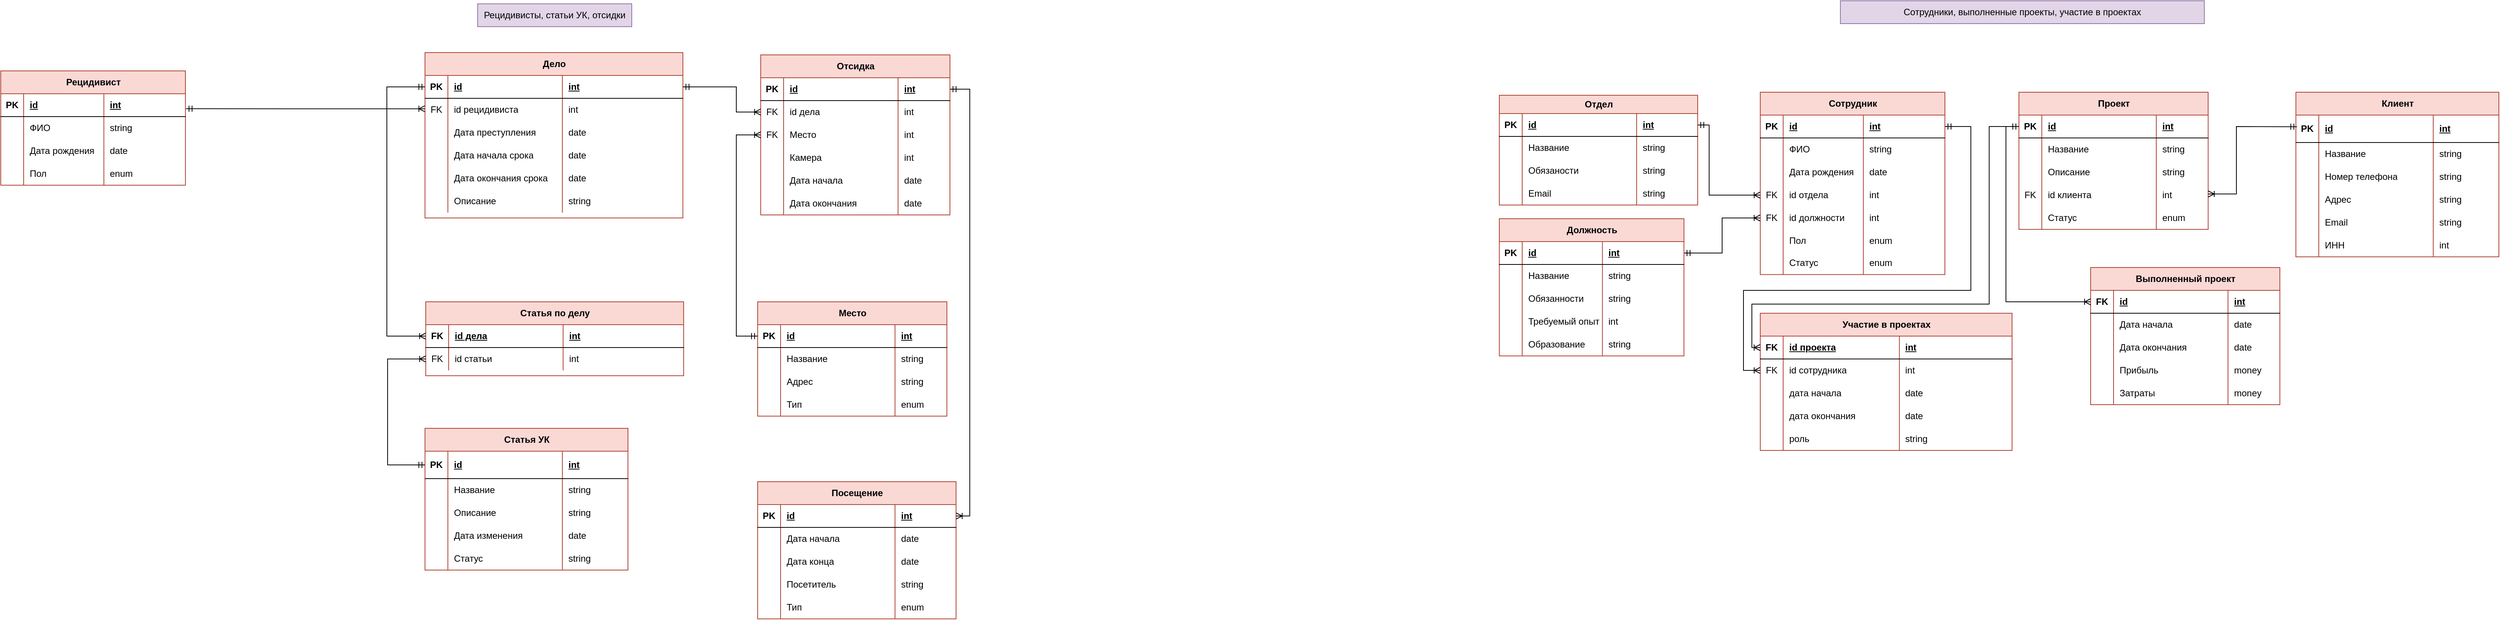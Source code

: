 <mxfile version="24.0.4" type="device">
  <diagram name="Page-1" id="e56a1550-8fbb-45ad-956c-1786394a9013">
    <mxGraphModel dx="1735" dy="945" grid="0" gridSize="10" guides="1" tooltips="1" connect="1" arrows="1" fold="1" page="1" pageScale="1" pageWidth="1100" pageHeight="850" background="none" math="0" shadow="0">
      <root>
        <mxCell id="0" />
        <mxCell id="1" parent="0" />
        <mxCell id="Hp7_mJl83ue9tpAKIguK-44" value="Рецидивисты, статьи УК, отсидки" style="text;html=1;align=center;verticalAlign=middle;whiteSpace=wrap;rounded=0;fillColor=#e1d5e7;strokeColor=#9673a6;" parent="1" vertex="1">
          <mxGeometry x="688" y="86" width="202" height="30" as="geometry" />
        </mxCell>
        <mxCell id="Hp7_mJl83ue9tpAKIguK-137" value="Сотрудники, выполненные проекты, участие в проектах" style="text;html=1;align=center;verticalAlign=middle;whiteSpace=wrap;rounded=0;fillColor=#e1d5e7;strokeColor=#9673a6;" parent="1" vertex="1">
          <mxGeometry x="2474" y="82" width="477" height="30" as="geometry" />
        </mxCell>
        <mxCell id="Hp7_mJl83ue9tpAKIguK-232" value="Выполненный проект" style="shape=table;startSize=30;container=1;collapsible=1;childLayout=tableLayout;fixedRows=1;rowLines=0;fontStyle=1;align=center;resizeLast=1;html=1;fillColor=#fad9d5;strokeColor=#ae4132;" parent="1" vertex="1">
          <mxGeometry x="2802" y="432" width="248" height="180" as="geometry" />
        </mxCell>
        <mxCell id="Hp7_mJl83ue9tpAKIguK-233" value="" style="shape=tableRow;horizontal=0;startSize=0;swimlaneHead=0;swimlaneBody=0;fillColor=none;collapsible=0;dropTarget=0;points=[[0,0.5],[1,0.5]];portConstraint=eastwest;top=0;left=0;right=0;bottom=1;" parent="Hp7_mJl83ue9tpAKIguK-232" vertex="1">
          <mxGeometry y="30" width="248" height="30" as="geometry" />
        </mxCell>
        <mxCell id="Hp7_mJl83ue9tpAKIguK-234" value="FK" style="shape=partialRectangle;connectable=0;fillColor=none;top=0;left=0;bottom=0;right=0;fontStyle=1;overflow=hidden;whiteSpace=wrap;html=1;" parent="Hp7_mJl83ue9tpAKIguK-233" vertex="1">
          <mxGeometry width="30" height="30" as="geometry">
            <mxRectangle width="30" height="30" as="alternateBounds" />
          </mxGeometry>
        </mxCell>
        <mxCell id="Hp7_mJl83ue9tpAKIguK-235" value="id" style="shape=partialRectangle;connectable=0;fillColor=none;top=0;left=0;bottom=0;right=0;align=left;spacingLeft=6;fontStyle=5;overflow=hidden;whiteSpace=wrap;html=1;" parent="Hp7_mJl83ue9tpAKIguK-233" vertex="1">
          <mxGeometry x="30" width="150" height="30" as="geometry">
            <mxRectangle width="150" height="30" as="alternateBounds" />
          </mxGeometry>
        </mxCell>
        <mxCell id="Hp7_mJl83ue9tpAKIguK-236" value="int" style="shape=partialRectangle;connectable=0;fillColor=none;top=0;left=0;bottom=0;right=0;align=left;spacingLeft=6;fontStyle=5;overflow=hidden;whiteSpace=wrap;html=1;" parent="Hp7_mJl83ue9tpAKIguK-233" vertex="1">
          <mxGeometry x="180" width="68" height="30" as="geometry">
            <mxRectangle width="68" height="30" as="alternateBounds" />
          </mxGeometry>
        </mxCell>
        <mxCell id="Hp7_mJl83ue9tpAKIguK-241" value="" style="shape=tableRow;horizontal=0;startSize=0;swimlaneHead=0;swimlaneBody=0;fillColor=none;collapsible=0;dropTarget=0;points=[[0,0.5],[1,0.5]];portConstraint=eastwest;top=0;left=0;right=0;bottom=0;" parent="Hp7_mJl83ue9tpAKIguK-232" vertex="1">
          <mxGeometry y="60" width="248" height="30" as="geometry" />
        </mxCell>
        <mxCell id="Hp7_mJl83ue9tpAKIguK-242" value="" style="shape=partialRectangle;connectable=0;fillColor=none;top=0;left=0;bottom=0;right=0;editable=1;overflow=hidden;whiteSpace=wrap;html=1;" parent="Hp7_mJl83ue9tpAKIguK-241" vertex="1">
          <mxGeometry width="30" height="30" as="geometry">
            <mxRectangle width="30" height="30" as="alternateBounds" />
          </mxGeometry>
        </mxCell>
        <mxCell id="Hp7_mJl83ue9tpAKIguK-243" value="Дата начала" style="shape=partialRectangle;connectable=0;fillColor=none;top=0;left=0;bottom=0;right=0;align=left;spacingLeft=6;overflow=hidden;whiteSpace=wrap;html=1;" parent="Hp7_mJl83ue9tpAKIguK-241" vertex="1">
          <mxGeometry x="30" width="150" height="30" as="geometry">
            <mxRectangle width="150" height="30" as="alternateBounds" />
          </mxGeometry>
        </mxCell>
        <mxCell id="Hp7_mJl83ue9tpAKIguK-244" value="date" style="shape=partialRectangle;connectable=0;fillColor=none;top=0;left=0;bottom=0;right=0;align=left;spacingLeft=6;overflow=hidden;whiteSpace=wrap;html=1;" parent="Hp7_mJl83ue9tpAKIguK-241" vertex="1">
          <mxGeometry x="180" width="68" height="30" as="geometry">
            <mxRectangle width="68" height="30" as="alternateBounds" />
          </mxGeometry>
        </mxCell>
        <mxCell id="Hp7_mJl83ue9tpAKIguK-245" value="" style="shape=tableRow;horizontal=0;startSize=0;swimlaneHead=0;swimlaneBody=0;fillColor=none;collapsible=0;dropTarget=0;points=[[0,0.5],[1,0.5]];portConstraint=eastwest;top=0;left=0;right=0;bottom=0;" parent="Hp7_mJl83ue9tpAKIguK-232" vertex="1">
          <mxGeometry y="90" width="248" height="30" as="geometry" />
        </mxCell>
        <mxCell id="Hp7_mJl83ue9tpAKIguK-246" value="" style="shape=partialRectangle;connectable=0;fillColor=none;top=0;left=0;bottom=0;right=0;editable=1;overflow=hidden;whiteSpace=wrap;html=1;" parent="Hp7_mJl83ue9tpAKIguK-245" vertex="1">
          <mxGeometry width="30" height="30" as="geometry">
            <mxRectangle width="30" height="30" as="alternateBounds" />
          </mxGeometry>
        </mxCell>
        <mxCell id="Hp7_mJl83ue9tpAKIguK-247" value="Дата окончания" style="shape=partialRectangle;connectable=0;fillColor=none;top=0;left=0;bottom=0;right=0;align=left;spacingLeft=6;overflow=hidden;whiteSpace=wrap;html=1;" parent="Hp7_mJl83ue9tpAKIguK-245" vertex="1">
          <mxGeometry x="30" width="150" height="30" as="geometry">
            <mxRectangle width="150" height="30" as="alternateBounds" />
          </mxGeometry>
        </mxCell>
        <mxCell id="Hp7_mJl83ue9tpAKIguK-248" value="date" style="shape=partialRectangle;connectable=0;fillColor=none;top=0;left=0;bottom=0;right=0;align=left;spacingLeft=6;overflow=hidden;whiteSpace=wrap;html=1;" parent="Hp7_mJl83ue9tpAKIguK-245" vertex="1">
          <mxGeometry x="180" width="68" height="30" as="geometry">
            <mxRectangle width="68" height="30" as="alternateBounds" />
          </mxGeometry>
        </mxCell>
        <mxCell id="Hp7_mJl83ue9tpAKIguK-356" style="shape=tableRow;horizontal=0;startSize=0;swimlaneHead=0;swimlaneBody=0;fillColor=none;collapsible=0;dropTarget=0;points=[[0,0.5],[1,0.5]];portConstraint=eastwest;top=0;left=0;right=0;bottom=0;" parent="Hp7_mJl83ue9tpAKIguK-232" vertex="1">
          <mxGeometry y="120" width="248" height="30" as="geometry" />
        </mxCell>
        <mxCell id="Hp7_mJl83ue9tpAKIguK-357" style="shape=partialRectangle;connectable=0;fillColor=none;top=0;left=0;bottom=0;right=0;editable=1;overflow=hidden;whiteSpace=wrap;html=1;" parent="Hp7_mJl83ue9tpAKIguK-356" vertex="1">
          <mxGeometry width="30" height="30" as="geometry">
            <mxRectangle width="30" height="30" as="alternateBounds" />
          </mxGeometry>
        </mxCell>
        <mxCell id="Hp7_mJl83ue9tpAKIguK-358" value="Прибыль" style="shape=partialRectangle;connectable=0;fillColor=none;top=0;left=0;bottom=0;right=0;align=left;spacingLeft=6;overflow=hidden;whiteSpace=wrap;html=1;" parent="Hp7_mJl83ue9tpAKIguK-356" vertex="1">
          <mxGeometry x="30" width="150" height="30" as="geometry">
            <mxRectangle width="150" height="30" as="alternateBounds" />
          </mxGeometry>
        </mxCell>
        <mxCell id="Hp7_mJl83ue9tpAKIguK-359" value="money" style="shape=partialRectangle;connectable=0;fillColor=none;top=0;left=0;bottom=0;right=0;align=left;spacingLeft=6;overflow=hidden;whiteSpace=wrap;html=1;" parent="Hp7_mJl83ue9tpAKIguK-356" vertex="1">
          <mxGeometry x="180" width="68" height="30" as="geometry">
            <mxRectangle width="68" height="30" as="alternateBounds" />
          </mxGeometry>
        </mxCell>
        <mxCell id="vAJnB2R6oV3PKbYn6d2F-5" style="shape=tableRow;horizontal=0;startSize=0;swimlaneHead=0;swimlaneBody=0;fillColor=none;collapsible=0;dropTarget=0;points=[[0,0.5],[1,0.5]];portConstraint=eastwest;top=0;left=0;right=0;bottom=0;" parent="Hp7_mJl83ue9tpAKIguK-232" vertex="1">
          <mxGeometry y="150" width="248" height="30" as="geometry" />
        </mxCell>
        <mxCell id="vAJnB2R6oV3PKbYn6d2F-6" style="shape=partialRectangle;connectable=0;fillColor=none;top=0;left=0;bottom=0;right=0;editable=1;overflow=hidden;whiteSpace=wrap;html=1;" parent="vAJnB2R6oV3PKbYn6d2F-5" vertex="1">
          <mxGeometry width="30" height="30" as="geometry">
            <mxRectangle width="30" height="30" as="alternateBounds" />
          </mxGeometry>
        </mxCell>
        <mxCell id="vAJnB2R6oV3PKbYn6d2F-7" value="Затраты" style="shape=partialRectangle;connectable=0;fillColor=none;top=0;left=0;bottom=0;right=0;align=left;spacingLeft=6;overflow=hidden;whiteSpace=wrap;html=1;" parent="vAJnB2R6oV3PKbYn6d2F-5" vertex="1">
          <mxGeometry x="30" width="150" height="30" as="geometry">
            <mxRectangle width="150" height="30" as="alternateBounds" />
          </mxGeometry>
        </mxCell>
        <mxCell id="vAJnB2R6oV3PKbYn6d2F-8" value="money" style="shape=partialRectangle;connectable=0;fillColor=none;top=0;left=0;bottom=0;right=0;align=left;spacingLeft=6;overflow=hidden;whiteSpace=wrap;html=1;" parent="vAJnB2R6oV3PKbYn6d2F-5" vertex="1">
          <mxGeometry x="180" width="68" height="30" as="geometry">
            <mxRectangle width="68" height="30" as="alternateBounds" />
          </mxGeometry>
        </mxCell>
        <mxCell id="Hp7_mJl83ue9tpAKIguK-253" value="Сотрудник" style="shape=table;startSize=30;container=1;collapsible=1;childLayout=tableLayout;fixedRows=1;rowLines=0;fontStyle=1;align=center;resizeLast=1;html=1;fillColor=#fad9d5;strokeColor=#ae4132;" parent="1" vertex="1">
          <mxGeometry x="2369" y="202" width="242" height="239.214" as="geometry" />
        </mxCell>
        <mxCell id="Hp7_mJl83ue9tpAKIguK-254" value="" style="shape=tableRow;horizontal=0;startSize=0;swimlaneHead=0;swimlaneBody=0;fillColor=none;collapsible=0;dropTarget=0;points=[[0,0.5],[1,0.5]];portConstraint=eastwest;top=0;left=0;right=0;bottom=1;" parent="Hp7_mJl83ue9tpAKIguK-253" vertex="1">
          <mxGeometry y="30" width="242" height="30" as="geometry" />
        </mxCell>
        <mxCell id="Hp7_mJl83ue9tpAKIguK-255" value="PK" style="shape=partialRectangle;connectable=0;fillColor=none;top=0;left=0;bottom=0;right=0;fontStyle=1;overflow=hidden;whiteSpace=wrap;html=1;" parent="Hp7_mJl83ue9tpAKIguK-254" vertex="1">
          <mxGeometry width="30" height="30" as="geometry">
            <mxRectangle width="30" height="30" as="alternateBounds" />
          </mxGeometry>
        </mxCell>
        <mxCell id="Hp7_mJl83ue9tpAKIguK-256" value="id" style="shape=partialRectangle;connectable=0;fillColor=none;top=0;left=0;bottom=0;right=0;align=left;spacingLeft=6;fontStyle=5;overflow=hidden;whiteSpace=wrap;html=1;" parent="Hp7_mJl83ue9tpAKIguK-254" vertex="1">
          <mxGeometry x="30" width="105.143" height="30" as="geometry">
            <mxRectangle width="105.143" height="30" as="alternateBounds" />
          </mxGeometry>
        </mxCell>
        <mxCell id="Hp7_mJl83ue9tpAKIguK-257" value="int" style="shape=partialRectangle;connectable=0;fillColor=none;top=0;left=0;bottom=0;right=0;align=left;spacingLeft=6;fontStyle=5;overflow=hidden;whiteSpace=wrap;html=1;" parent="Hp7_mJl83ue9tpAKIguK-254" vertex="1">
          <mxGeometry x="135.143" width="106.857" height="30" as="geometry">
            <mxRectangle width="106.857" height="30" as="alternateBounds" />
          </mxGeometry>
        </mxCell>
        <mxCell id="Hp7_mJl83ue9tpAKIguK-258" value="" style="shape=tableRow;horizontal=0;startSize=0;swimlaneHead=0;swimlaneBody=0;fillColor=none;collapsible=0;dropTarget=0;points=[[0,0.5],[1,0.5]];portConstraint=eastwest;top=0;left=0;right=0;bottom=0;" parent="Hp7_mJl83ue9tpAKIguK-253" vertex="1">
          <mxGeometry y="60" width="242" height="30" as="geometry" />
        </mxCell>
        <mxCell id="Hp7_mJl83ue9tpAKIguK-259" value="" style="shape=partialRectangle;connectable=0;fillColor=none;top=0;left=0;bottom=0;right=0;editable=1;overflow=hidden;whiteSpace=wrap;html=1;" parent="Hp7_mJl83ue9tpAKIguK-258" vertex="1">
          <mxGeometry width="30" height="30" as="geometry">
            <mxRectangle width="30" height="30" as="alternateBounds" />
          </mxGeometry>
        </mxCell>
        <mxCell id="Hp7_mJl83ue9tpAKIguK-260" value="ФИО" style="shape=partialRectangle;connectable=0;fillColor=none;top=0;left=0;bottom=0;right=0;align=left;spacingLeft=6;overflow=hidden;whiteSpace=wrap;html=1;" parent="Hp7_mJl83ue9tpAKIguK-258" vertex="1">
          <mxGeometry x="30" width="105.143" height="30" as="geometry">
            <mxRectangle width="105.143" height="30" as="alternateBounds" />
          </mxGeometry>
        </mxCell>
        <mxCell id="Hp7_mJl83ue9tpAKIguK-261" value="string" style="shape=partialRectangle;connectable=0;fillColor=none;top=0;left=0;bottom=0;right=0;align=left;spacingLeft=6;overflow=hidden;whiteSpace=wrap;html=1;" parent="Hp7_mJl83ue9tpAKIguK-258" vertex="1">
          <mxGeometry x="135.143" width="106.857" height="30" as="geometry">
            <mxRectangle width="106.857" height="30" as="alternateBounds" />
          </mxGeometry>
        </mxCell>
        <mxCell id="Hp7_mJl83ue9tpAKIguK-262" value="" style="shape=tableRow;horizontal=0;startSize=0;swimlaneHead=0;swimlaneBody=0;fillColor=none;collapsible=0;dropTarget=0;points=[[0,0.5],[1,0.5]];portConstraint=eastwest;top=0;left=0;right=0;bottom=0;" parent="Hp7_mJl83ue9tpAKIguK-253" vertex="1">
          <mxGeometry y="90" width="242" height="30" as="geometry" />
        </mxCell>
        <mxCell id="Hp7_mJl83ue9tpAKIguK-263" value="" style="shape=partialRectangle;connectable=0;fillColor=none;top=0;left=0;bottom=0;right=0;editable=1;overflow=hidden;whiteSpace=wrap;html=1;" parent="Hp7_mJl83ue9tpAKIguK-262" vertex="1">
          <mxGeometry width="30" height="30" as="geometry">
            <mxRectangle width="30" height="30" as="alternateBounds" />
          </mxGeometry>
        </mxCell>
        <mxCell id="Hp7_mJl83ue9tpAKIguK-264" value="Дата рождения" style="shape=partialRectangle;connectable=0;fillColor=none;top=0;left=0;bottom=0;right=0;align=left;spacingLeft=6;overflow=hidden;whiteSpace=wrap;html=1;" parent="Hp7_mJl83ue9tpAKIguK-262" vertex="1">
          <mxGeometry x="30" width="105.143" height="30" as="geometry">
            <mxRectangle width="105.143" height="30" as="alternateBounds" />
          </mxGeometry>
        </mxCell>
        <mxCell id="Hp7_mJl83ue9tpAKIguK-265" value="date" style="shape=partialRectangle;connectable=0;fillColor=none;top=0;left=0;bottom=0;right=0;align=left;spacingLeft=6;overflow=hidden;whiteSpace=wrap;html=1;" parent="Hp7_mJl83ue9tpAKIguK-262" vertex="1">
          <mxGeometry x="135.143" width="106.857" height="30" as="geometry">
            <mxRectangle width="106.857" height="30" as="alternateBounds" />
          </mxGeometry>
        </mxCell>
        <mxCell id="Hp7_mJl83ue9tpAKIguK-266" value="" style="shape=tableRow;horizontal=0;startSize=0;swimlaneHead=0;swimlaneBody=0;fillColor=none;collapsible=0;dropTarget=0;points=[[0,0.5],[1,0.5]];portConstraint=eastwest;top=0;left=0;right=0;bottom=0;" parent="Hp7_mJl83ue9tpAKIguK-253" vertex="1">
          <mxGeometry y="120" width="242" height="30" as="geometry" />
        </mxCell>
        <mxCell id="Hp7_mJl83ue9tpAKIguK-267" value="FK" style="shape=partialRectangle;connectable=0;fillColor=none;top=0;left=0;bottom=0;right=0;editable=1;overflow=hidden;whiteSpace=wrap;html=1;" parent="Hp7_mJl83ue9tpAKIguK-266" vertex="1">
          <mxGeometry width="30" height="30" as="geometry">
            <mxRectangle width="30" height="30" as="alternateBounds" />
          </mxGeometry>
        </mxCell>
        <mxCell id="Hp7_mJl83ue9tpAKIguK-268" value="id отдела" style="shape=partialRectangle;connectable=0;fillColor=none;top=0;left=0;bottom=0;right=0;align=left;spacingLeft=6;overflow=hidden;whiteSpace=wrap;html=1;" parent="Hp7_mJl83ue9tpAKIguK-266" vertex="1">
          <mxGeometry x="30" width="105.143" height="30" as="geometry">
            <mxRectangle width="105.143" height="30" as="alternateBounds" />
          </mxGeometry>
        </mxCell>
        <mxCell id="Hp7_mJl83ue9tpAKIguK-269" value="int" style="shape=partialRectangle;connectable=0;fillColor=none;top=0;left=0;bottom=0;right=0;align=left;spacingLeft=6;overflow=hidden;whiteSpace=wrap;html=1;" parent="Hp7_mJl83ue9tpAKIguK-266" vertex="1">
          <mxGeometry x="135.143" width="106.857" height="30" as="geometry">
            <mxRectangle width="106.857" height="30" as="alternateBounds" />
          </mxGeometry>
        </mxCell>
        <mxCell id="Hp7_mJl83ue9tpAKIguK-326" style="shape=tableRow;horizontal=0;startSize=0;swimlaneHead=0;swimlaneBody=0;fillColor=none;collapsible=0;dropTarget=0;points=[[0,0.5],[1,0.5]];portConstraint=eastwest;top=0;left=0;right=0;bottom=0;" parent="Hp7_mJl83ue9tpAKIguK-253" vertex="1">
          <mxGeometry y="150" width="242" height="30" as="geometry" />
        </mxCell>
        <mxCell id="Hp7_mJl83ue9tpAKIguK-327" value="FK" style="shape=partialRectangle;connectable=0;fillColor=none;top=0;left=0;bottom=0;right=0;editable=1;overflow=hidden;whiteSpace=wrap;html=1;" parent="Hp7_mJl83ue9tpAKIguK-326" vertex="1">
          <mxGeometry width="30" height="30" as="geometry">
            <mxRectangle width="30" height="30" as="alternateBounds" />
          </mxGeometry>
        </mxCell>
        <mxCell id="Hp7_mJl83ue9tpAKIguK-328" value="id должности" style="shape=partialRectangle;connectable=0;fillColor=none;top=0;left=0;bottom=0;right=0;align=left;spacingLeft=6;overflow=hidden;whiteSpace=wrap;html=1;" parent="Hp7_mJl83ue9tpAKIguK-326" vertex="1">
          <mxGeometry x="30" width="105.143" height="30" as="geometry">
            <mxRectangle width="105.143" height="30" as="alternateBounds" />
          </mxGeometry>
        </mxCell>
        <mxCell id="Hp7_mJl83ue9tpAKIguK-329" value="int" style="shape=partialRectangle;connectable=0;fillColor=none;top=0;left=0;bottom=0;right=0;align=left;spacingLeft=6;overflow=hidden;whiteSpace=wrap;html=1;" parent="Hp7_mJl83ue9tpAKIguK-326" vertex="1">
          <mxGeometry x="135.143" width="106.857" height="30" as="geometry">
            <mxRectangle width="106.857" height="30" as="alternateBounds" />
          </mxGeometry>
        </mxCell>
        <mxCell id="Wdy_xFRBNVWLUyz9GwH2-34" style="shape=tableRow;horizontal=0;startSize=0;swimlaneHead=0;swimlaneBody=0;fillColor=none;collapsible=0;dropTarget=0;points=[[0,0.5],[1,0.5]];portConstraint=eastwest;top=0;left=0;right=0;bottom=0;" parent="Hp7_mJl83ue9tpAKIguK-253" vertex="1">
          <mxGeometry y="180" width="242" height="29" as="geometry" />
        </mxCell>
        <mxCell id="Wdy_xFRBNVWLUyz9GwH2-35" style="shape=partialRectangle;connectable=0;fillColor=none;top=0;left=0;bottom=0;right=0;editable=1;overflow=hidden;whiteSpace=wrap;html=1;" parent="Wdy_xFRBNVWLUyz9GwH2-34" vertex="1">
          <mxGeometry width="30" height="29" as="geometry">
            <mxRectangle width="30" height="29" as="alternateBounds" />
          </mxGeometry>
        </mxCell>
        <mxCell id="Wdy_xFRBNVWLUyz9GwH2-36" value="Пол" style="shape=partialRectangle;connectable=0;fillColor=none;top=0;left=0;bottom=0;right=0;align=left;spacingLeft=6;overflow=hidden;whiteSpace=wrap;html=1;" parent="Wdy_xFRBNVWLUyz9GwH2-34" vertex="1">
          <mxGeometry x="30" width="105.143" height="29" as="geometry">
            <mxRectangle width="105.143" height="29" as="alternateBounds" />
          </mxGeometry>
        </mxCell>
        <mxCell id="Wdy_xFRBNVWLUyz9GwH2-37" value="enum" style="shape=partialRectangle;connectable=0;fillColor=none;top=0;left=0;bottom=0;right=0;align=left;spacingLeft=6;overflow=hidden;whiteSpace=wrap;html=1;" parent="Wdy_xFRBNVWLUyz9GwH2-34" vertex="1">
          <mxGeometry x="135.143" width="106.857" height="29" as="geometry">
            <mxRectangle width="106.857" height="29" as="alternateBounds" />
          </mxGeometry>
        </mxCell>
        <mxCell id="Wdy_xFRBNVWLUyz9GwH2-38" style="shape=tableRow;horizontal=0;startSize=0;swimlaneHead=0;swimlaneBody=0;fillColor=none;collapsible=0;dropTarget=0;points=[[0,0.5],[1,0.5]];portConstraint=eastwest;top=0;left=0;right=0;bottom=0;" parent="Hp7_mJl83ue9tpAKIguK-253" vertex="1">
          <mxGeometry y="209" width="242" height="30" as="geometry" />
        </mxCell>
        <mxCell id="Wdy_xFRBNVWLUyz9GwH2-39" style="shape=partialRectangle;connectable=0;fillColor=none;top=0;left=0;bottom=0;right=0;editable=1;overflow=hidden;whiteSpace=wrap;html=1;" parent="Wdy_xFRBNVWLUyz9GwH2-38" vertex="1">
          <mxGeometry width="30" height="30" as="geometry">
            <mxRectangle width="30" height="30" as="alternateBounds" />
          </mxGeometry>
        </mxCell>
        <mxCell id="Wdy_xFRBNVWLUyz9GwH2-40" value="Статус" style="shape=partialRectangle;connectable=0;fillColor=none;top=0;left=0;bottom=0;right=0;align=left;spacingLeft=6;overflow=hidden;whiteSpace=wrap;html=1;" parent="Wdy_xFRBNVWLUyz9GwH2-38" vertex="1">
          <mxGeometry x="30" width="105.143" height="30" as="geometry">
            <mxRectangle width="105.143" height="30" as="alternateBounds" />
          </mxGeometry>
        </mxCell>
        <mxCell id="Wdy_xFRBNVWLUyz9GwH2-41" value="enum" style="shape=partialRectangle;connectable=0;fillColor=none;top=0;left=0;bottom=0;right=0;align=left;spacingLeft=6;overflow=hidden;whiteSpace=wrap;html=1;" parent="Wdy_xFRBNVWLUyz9GwH2-38" vertex="1">
          <mxGeometry x="135.143" width="106.857" height="30" as="geometry">
            <mxRectangle width="106.857" height="30" as="alternateBounds" />
          </mxGeometry>
        </mxCell>
        <mxCell id="Hp7_mJl83ue9tpAKIguK-270" value="Клиент" style="shape=table;startSize=30;container=1;collapsible=1;childLayout=tableLayout;fixedRows=1;rowLines=0;fontStyle=1;align=center;resizeLast=1;html=1;fillColor=#fad9d5;strokeColor=#ae4132;" parent="1" vertex="1">
          <mxGeometry x="3071" y="202" width="266" height="216" as="geometry" />
        </mxCell>
        <mxCell id="Hp7_mJl83ue9tpAKIguK-271" value="" style="shape=tableRow;horizontal=0;startSize=0;swimlaneHead=0;swimlaneBody=0;fillColor=none;collapsible=0;dropTarget=0;points=[[0,0.5],[1,0.5]];portConstraint=eastwest;top=0;left=0;right=0;bottom=1;" parent="Hp7_mJl83ue9tpAKIguK-270" vertex="1">
          <mxGeometry y="30" width="266" height="36" as="geometry" />
        </mxCell>
        <mxCell id="Hp7_mJl83ue9tpAKIguK-272" value="PK" style="shape=partialRectangle;connectable=0;fillColor=none;top=0;left=0;bottom=0;right=0;fontStyle=1;overflow=hidden;whiteSpace=wrap;html=1;" parent="Hp7_mJl83ue9tpAKIguK-271" vertex="1">
          <mxGeometry width="30" height="36" as="geometry">
            <mxRectangle width="30" height="36" as="alternateBounds" />
          </mxGeometry>
        </mxCell>
        <mxCell id="Hp7_mJl83ue9tpAKIguK-273" value="id" style="shape=partialRectangle;connectable=0;fillColor=none;top=0;left=0;bottom=0;right=0;align=left;spacingLeft=6;fontStyle=5;overflow=hidden;whiteSpace=wrap;html=1;" parent="Hp7_mJl83ue9tpAKIguK-271" vertex="1">
          <mxGeometry x="30" width="150" height="36" as="geometry">
            <mxRectangle width="150" height="36" as="alternateBounds" />
          </mxGeometry>
        </mxCell>
        <mxCell id="Hp7_mJl83ue9tpAKIguK-274" value="int" style="shape=partialRectangle;connectable=0;fillColor=none;top=0;left=0;bottom=0;right=0;align=left;spacingLeft=6;fontStyle=5;overflow=hidden;whiteSpace=wrap;html=1;" parent="Hp7_mJl83ue9tpAKIguK-271" vertex="1">
          <mxGeometry x="180" width="86" height="36" as="geometry">
            <mxRectangle width="86" height="36" as="alternateBounds" />
          </mxGeometry>
        </mxCell>
        <mxCell id="Hp7_mJl83ue9tpAKIguK-275" value="" style="shape=tableRow;horizontal=0;startSize=0;swimlaneHead=0;swimlaneBody=0;fillColor=none;collapsible=0;dropTarget=0;points=[[0,0.5],[1,0.5]];portConstraint=eastwest;top=0;left=0;right=0;bottom=0;" parent="Hp7_mJl83ue9tpAKIguK-270" vertex="1">
          <mxGeometry y="66" width="266" height="30" as="geometry" />
        </mxCell>
        <mxCell id="Hp7_mJl83ue9tpAKIguK-276" value="" style="shape=partialRectangle;connectable=0;fillColor=none;top=0;left=0;bottom=0;right=0;editable=1;overflow=hidden;whiteSpace=wrap;html=1;" parent="Hp7_mJl83ue9tpAKIguK-275" vertex="1">
          <mxGeometry width="30" height="30" as="geometry">
            <mxRectangle width="30" height="30" as="alternateBounds" />
          </mxGeometry>
        </mxCell>
        <mxCell id="Hp7_mJl83ue9tpAKIguK-277" value="Название" style="shape=partialRectangle;connectable=0;fillColor=none;top=0;left=0;bottom=0;right=0;align=left;spacingLeft=6;overflow=hidden;whiteSpace=wrap;html=1;" parent="Hp7_mJl83ue9tpAKIguK-275" vertex="1">
          <mxGeometry x="30" width="150" height="30" as="geometry">
            <mxRectangle width="150" height="30" as="alternateBounds" />
          </mxGeometry>
        </mxCell>
        <mxCell id="Hp7_mJl83ue9tpAKIguK-278" value="string" style="shape=partialRectangle;connectable=0;fillColor=none;top=0;left=0;bottom=0;right=0;align=left;spacingLeft=6;overflow=hidden;whiteSpace=wrap;html=1;" parent="Hp7_mJl83ue9tpAKIguK-275" vertex="1">
          <mxGeometry x="180" width="86" height="30" as="geometry">
            <mxRectangle width="86" height="30" as="alternateBounds" />
          </mxGeometry>
        </mxCell>
        <mxCell id="Hp7_mJl83ue9tpAKIguK-279" value="" style="shape=tableRow;horizontal=0;startSize=0;swimlaneHead=0;swimlaneBody=0;fillColor=none;collapsible=0;dropTarget=0;points=[[0,0.5],[1,0.5]];portConstraint=eastwest;top=0;left=0;right=0;bottom=0;" parent="Hp7_mJl83ue9tpAKIguK-270" vertex="1">
          <mxGeometry y="96" width="266" height="30" as="geometry" />
        </mxCell>
        <mxCell id="Hp7_mJl83ue9tpAKIguK-280" value="" style="shape=partialRectangle;connectable=0;fillColor=none;top=0;left=0;bottom=0;right=0;editable=1;overflow=hidden;whiteSpace=wrap;html=1;" parent="Hp7_mJl83ue9tpAKIguK-279" vertex="1">
          <mxGeometry width="30" height="30" as="geometry">
            <mxRectangle width="30" height="30" as="alternateBounds" />
          </mxGeometry>
        </mxCell>
        <mxCell id="Hp7_mJl83ue9tpAKIguK-281" value="Номер телефона" style="shape=partialRectangle;connectable=0;fillColor=none;top=0;left=0;bottom=0;right=0;align=left;spacingLeft=6;overflow=hidden;whiteSpace=wrap;html=1;" parent="Hp7_mJl83ue9tpAKIguK-279" vertex="1">
          <mxGeometry x="30" width="150" height="30" as="geometry">
            <mxRectangle width="150" height="30" as="alternateBounds" />
          </mxGeometry>
        </mxCell>
        <mxCell id="Hp7_mJl83ue9tpAKIguK-282" value="string" style="shape=partialRectangle;connectable=0;fillColor=none;top=0;left=0;bottom=0;right=0;align=left;spacingLeft=6;overflow=hidden;whiteSpace=wrap;html=1;" parent="Hp7_mJl83ue9tpAKIguK-279" vertex="1">
          <mxGeometry x="180" width="86" height="30" as="geometry">
            <mxRectangle width="86" height="30" as="alternateBounds" />
          </mxGeometry>
        </mxCell>
        <mxCell id="Hp7_mJl83ue9tpAKIguK-361" style="shape=tableRow;horizontal=0;startSize=0;swimlaneHead=0;swimlaneBody=0;fillColor=none;collapsible=0;dropTarget=0;points=[[0,0.5],[1,0.5]];portConstraint=eastwest;top=0;left=0;right=0;bottom=0;" parent="Hp7_mJl83ue9tpAKIguK-270" vertex="1">
          <mxGeometry y="126" width="266" height="30" as="geometry" />
        </mxCell>
        <mxCell id="Hp7_mJl83ue9tpAKIguK-362" style="shape=partialRectangle;connectable=0;fillColor=none;top=0;left=0;bottom=0;right=0;editable=1;overflow=hidden;whiteSpace=wrap;html=1;" parent="Hp7_mJl83ue9tpAKIguK-361" vertex="1">
          <mxGeometry width="30" height="30" as="geometry">
            <mxRectangle width="30" height="30" as="alternateBounds" />
          </mxGeometry>
        </mxCell>
        <mxCell id="Hp7_mJl83ue9tpAKIguK-363" value="Адрес" style="shape=partialRectangle;connectable=0;fillColor=none;top=0;left=0;bottom=0;right=0;align=left;spacingLeft=6;overflow=hidden;whiteSpace=wrap;html=1;" parent="Hp7_mJl83ue9tpAKIguK-361" vertex="1">
          <mxGeometry x="30" width="150" height="30" as="geometry">
            <mxRectangle width="150" height="30" as="alternateBounds" />
          </mxGeometry>
        </mxCell>
        <mxCell id="Hp7_mJl83ue9tpAKIguK-364" value="string" style="shape=partialRectangle;connectable=0;fillColor=none;top=0;left=0;bottom=0;right=0;align=left;spacingLeft=6;overflow=hidden;whiteSpace=wrap;html=1;" parent="Hp7_mJl83ue9tpAKIguK-361" vertex="1">
          <mxGeometry x="180" width="86" height="30" as="geometry">
            <mxRectangle width="86" height="30" as="alternateBounds" />
          </mxGeometry>
        </mxCell>
        <mxCell id="vAJnB2R6oV3PKbYn6d2F-9" style="shape=tableRow;horizontal=0;startSize=0;swimlaneHead=0;swimlaneBody=0;fillColor=none;collapsible=0;dropTarget=0;points=[[0,0.5],[1,0.5]];portConstraint=eastwest;top=0;left=0;right=0;bottom=0;" parent="Hp7_mJl83ue9tpAKIguK-270" vertex="1">
          <mxGeometry y="156" width="266" height="30" as="geometry" />
        </mxCell>
        <mxCell id="vAJnB2R6oV3PKbYn6d2F-10" style="shape=partialRectangle;connectable=0;fillColor=none;top=0;left=0;bottom=0;right=0;editable=1;overflow=hidden;whiteSpace=wrap;html=1;" parent="vAJnB2R6oV3PKbYn6d2F-9" vertex="1">
          <mxGeometry width="30" height="30" as="geometry">
            <mxRectangle width="30" height="30" as="alternateBounds" />
          </mxGeometry>
        </mxCell>
        <mxCell id="vAJnB2R6oV3PKbYn6d2F-11" value="Email" style="shape=partialRectangle;connectable=0;fillColor=none;top=0;left=0;bottom=0;right=0;align=left;spacingLeft=6;overflow=hidden;whiteSpace=wrap;html=1;" parent="vAJnB2R6oV3PKbYn6d2F-9" vertex="1">
          <mxGeometry x="30" width="150" height="30" as="geometry">
            <mxRectangle width="150" height="30" as="alternateBounds" />
          </mxGeometry>
        </mxCell>
        <mxCell id="vAJnB2R6oV3PKbYn6d2F-12" value="string" style="shape=partialRectangle;connectable=0;fillColor=none;top=0;left=0;bottom=0;right=0;align=left;spacingLeft=6;overflow=hidden;whiteSpace=wrap;html=1;" parent="vAJnB2R6oV3PKbYn6d2F-9" vertex="1">
          <mxGeometry x="180" width="86" height="30" as="geometry">
            <mxRectangle width="86" height="30" as="alternateBounds" />
          </mxGeometry>
        </mxCell>
        <mxCell id="Wdy_xFRBNVWLUyz9GwH2-1" style="shape=tableRow;horizontal=0;startSize=0;swimlaneHead=0;swimlaneBody=0;fillColor=none;collapsible=0;dropTarget=0;points=[[0,0.5],[1,0.5]];portConstraint=eastwest;top=0;left=0;right=0;bottom=0;" parent="Hp7_mJl83ue9tpAKIguK-270" vertex="1">
          <mxGeometry y="186" width="266" height="30" as="geometry" />
        </mxCell>
        <mxCell id="Wdy_xFRBNVWLUyz9GwH2-2" style="shape=partialRectangle;connectable=0;fillColor=none;top=0;left=0;bottom=0;right=0;editable=1;overflow=hidden;whiteSpace=wrap;html=1;" parent="Wdy_xFRBNVWLUyz9GwH2-1" vertex="1">
          <mxGeometry width="30" height="30" as="geometry">
            <mxRectangle width="30" height="30" as="alternateBounds" />
          </mxGeometry>
        </mxCell>
        <mxCell id="Wdy_xFRBNVWLUyz9GwH2-3" value="ИНН" style="shape=partialRectangle;connectable=0;fillColor=none;top=0;left=0;bottom=0;right=0;align=left;spacingLeft=6;overflow=hidden;whiteSpace=wrap;html=1;" parent="Wdy_xFRBNVWLUyz9GwH2-1" vertex="1">
          <mxGeometry x="30" width="150" height="30" as="geometry">
            <mxRectangle width="150" height="30" as="alternateBounds" />
          </mxGeometry>
        </mxCell>
        <mxCell id="Wdy_xFRBNVWLUyz9GwH2-4" value="int" style="shape=partialRectangle;connectable=0;fillColor=none;top=0;left=0;bottom=0;right=0;align=left;spacingLeft=6;overflow=hidden;whiteSpace=wrap;html=1;" parent="Wdy_xFRBNVWLUyz9GwH2-1" vertex="1">
          <mxGeometry x="180" width="86" height="30" as="geometry">
            <mxRectangle width="86" height="30" as="alternateBounds" />
          </mxGeometry>
        </mxCell>
        <mxCell id="Hp7_mJl83ue9tpAKIguK-283" value="Участие в проектах" style="shape=table;startSize=30;container=1;collapsible=1;childLayout=tableLayout;fixedRows=1;rowLines=0;fontStyle=1;align=center;resizeLast=1;html=1;fillColor=#fad9d5;strokeColor=#ae4132;" parent="1" vertex="1">
          <mxGeometry x="2369" y="492" width="330" height="180" as="geometry" />
        </mxCell>
        <mxCell id="Hp7_mJl83ue9tpAKIguK-284" value="" style="shape=tableRow;horizontal=0;startSize=0;swimlaneHead=0;swimlaneBody=0;fillColor=none;collapsible=0;dropTarget=0;points=[[0,0.5],[1,0.5]];portConstraint=eastwest;top=0;left=0;right=0;bottom=1;" parent="Hp7_mJl83ue9tpAKIguK-283" vertex="1">
          <mxGeometry y="30" width="330" height="30" as="geometry" />
        </mxCell>
        <mxCell id="Hp7_mJl83ue9tpAKIguK-285" value="FK" style="shape=partialRectangle;connectable=0;fillColor=none;top=0;left=0;bottom=0;right=0;fontStyle=1;overflow=hidden;whiteSpace=wrap;html=1;" parent="Hp7_mJl83ue9tpAKIguK-284" vertex="1">
          <mxGeometry width="30" height="30" as="geometry">
            <mxRectangle width="30" height="30" as="alternateBounds" />
          </mxGeometry>
        </mxCell>
        <mxCell id="Hp7_mJl83ue9tpAKIguK-286" value="id проекта" style="shape=partialRectangle;connectable=0;fillColor=none;top=0;left=0;bottom=0;right=0;align=left;spacingLeft=6;fontStyle=5;overflow=hidden;whiteSpace=wrap;html=1;" parent="Hp7_mJl83ue9tpAKIguK-284" vertex="1">
          <mxGeometry x="30" width="152.364" height="30" as="geometry">
            <mxRectangle width="152.364" height="30" as="alternateBounds" />
          </mxGeometry>
        </mxCell>
        <mxCell id="Hp7_mJl83ue9tpAKIguK-287" value="int" style="shape=partialRectangle;connectable=0;fillColor=none;top=0;left=0;bottom=0;right=0;align=left;spacingLeft=6;fontStyle=5;overflow=hidden;whiteSpace=wrap;html=1;" parent="Hp7_mJl83ue9tpAKIguK-284" vertex="1">
          <mxGeometry x="182.364" width="147.636" height="30" as="geometry">
            <mxRectangle width="147.636" height="30" as="alternateBounds" />
          </mxGeometry>
        </mxCell>
        <mxCell id="Hp7_mJl83ue9tpAKIguK-288" value="" style="shape=tableRow;horizontal=0;startSize=0;swimlaneHead=0;swimlaneBody=0;fillColor=none;collapsible=0;dropTarget=0;points=[[0,0.5],[1,0.5]];portConstraint=eastwest;top=0;left=0;right=0;bottom=0;" parent="Hp7_mJl83ue9tpAKIguK-283" vertex="1">
          <mxGeometry y="60" width="330" height="30" as="geometry" />
        </mxCell>
        <mxCell id="Hp7_mJl83ue9tpAKIguK-289" value="FK" style="shape=partialRectangle;connectable=0;fillColor=none;top=0;left=0;bottom=0;right=0;editable=1;overflow=hidden;whiteSpace=wrap;html=1;" parent="Hp7_mJl83ue9tpAKIguK-288" vertex="1">
          <mxGeometry width="30" height="30" as="geometry">
            <mxRectangle width="30" height="30" as="alternateBounds" />
          </mxGeometry>
        </mxCell>
        <mxCell id="Hp7_mJl83ue9tpAKIguK-290" value="id сотрудника" style="shape=partialRectangle;connectable=0;fillColor=none;top=0;left=0;bottom=0;right=0;align=left;spacingLeft=6;overflow=hidden;whiteSpace=wrap;html=1;" parent="Hp7_mJl83ue9tpAKIguK-288" vertex="1">
          <mxGeometry x="30" width="152.364" height="30" as="geometry">
            <mxRectangle width="152.364" height="30" as="alternateBounds" />
          </mxGeometry>
        </mxCell>
        <mxCell id="Hp7_mJl83ue9tpAKIguK-291" value="int" style="shape=partialRectangle;connectable=0;fillColor=none;top=0;left=0;bottom=0;right=0;align=left;spacingLeft=6;overflow=hidden;whiteSpace=wrap;html=1;" parent="Hp7_mJl83ue9tpAKIguK-288" vertex="1">
          <mxGeometry x="182.364" width="147.636" height="30" as="geometry">
            <mxRectangle width="147.636" height="30" as="alternateBounds" />
          </mxGeometry>
        </mxCell>
        <mxCell id="Hp7_mJl83ue9tpAKIguK-292" value="" style="shape=tableRow;horizontal=0;startSize=0;swimlaneHead=0;swimlaneBody=0;fillColor=none;collapsible=0;dropTarget=0;points=[[0,0.5],[1,0.5]];portConstraint=eastwest;top=0;left=0;right=0;bottom=0;" parent="Hp7_mJl83ue9tpAKIguK-283" vertex="1">
          <mxGeometry y="90" width="330" height="30" as="geometry" />
        </mxCell>
        <mxCell id="Hp7_mJl83ue9tpAKIguK-293" value="" style="shape=partialRectangle;connectable=0;fillColor=none;top=0;left=0;bottom=0;right=0;editable=1;overflow=hidden;whiteSpace=wrap;html=1;" parent="Hp7_mJl83ue9tpAKIguK-292" vertex="1">
          <mxGeometry width="30" height="30" as="geometry">
            <mxRectangle width="30" height="30" as="alternateBounds" />
          </mxGeometry>
        </mxCell>
        <mxCell id="Hp7_mJl83ue9tpAKIguK-294" value="дата начала" style="shape=partialRectangle;connectable=0;fillColor=none;top=0;left=0;bottom=0;right=0;align=left;spacingLeft=6;overflow=hidden;whiteSpace=wrap;html=1;" parent="Hp7_mJl83ue9tpAKIguK-292" vertex="1">
          <mxGeometry x="30" width="152.364" height="30" as="geometry">
            <mxRectangle width="152.364" height="30" as="alternateBounds" />
          </mxGeometry>
        </mxCell>
        <mxCell id="Hp7_mJl83ue9tpAKIguK-295" value="date" style="shape=partialRectangle;connectable=0;fillColor=none;top=0;left=0;bottom=0;right=0;align=left;spacingLeft=6;overflow=hidden;whiteSpace=wrap;html=1;" parent="Hp7_mJl83ue9tpAKIguK-292" vertex="1">
          <mxGeometry x="182.364" width="147.636" height="30" as="geometry">
            <mxRectangle width="147.636" height="30" as="alternateBounds" />
          </mxGeometry>
        </mxCell>
        <mxCell id="Hp7_mJl83ue9tpAKIguK-296" value="" style="shape=tableRow;horizontal=0;startSize=0;swimlaneHead=0;swimlaneBody=0;fillColor=none;collapsible=0;dropTarget=0;points=[[0,0.5],[1,0.5]];portConstraint=eastwest;top=0;left=0;right=0;bottom=0;" parent="Hp7_mJl83ue9tpAKIguK-283" vertex="1">
          <mxGeometry y="120" width="330" height="30" as="geometry" />
        </mxCell>
        <mxCell id="Hp7_mJl83ue9tpAKIguK-297" value="" style="shape=partialRectangle;connectable=0;fillColor=none;top=0;left=0;bottom=0;right=0;editable=1;overflow=hidden;whiteSpace=wrap;html=1;" parent="Hp7_mJl83ue9tpAKIguK-296" vertex="1">
          <mxGeometry width="30" height="30" as="geometry">
            <mxRectangle width="30" height="30" as="alternateBounds" />
          </mxGeometry>
        </mxCell>
        <mxCell id="Hp7_mJl83ue9tpAKIguK-298" value="дата окончания" style="shape=partialRectangle;connectable=0;fillColor=none;top=0;left=0;bottom=0;right=0;align=left;spacingLeft=6;overflow=hidden;whiteSpace=wrap;html=1;" parent="Hp7_mJl83ue9tpAKIguK-296" vertex="1">
          <mxGeometry x="30" width="152.364" height="30" as="geometry">
            <mxRectangle width="152.364" height="30" as="alternateBounds" />
          </mxGeometry>
        </mxCell>
        <mxCell id="Hp7_mJl83ue9tpAKIguK-299" value="date" style="shape=partialRectangle;connectable=0;fillColor=none;top=0;left=0;bottom=0;right=0;align=left;spacingLeft=6;overflow=hidden;whiteSpace=wrap;html=1;" parent="Hp7_mJl83ue9tpAKIguK-296" vertex="1">
          <mxGeometry x="182.364" width="147.636" height="30" as="geometry">
            <mxRectangle width="147.636" height="30" as="alternateBounds" />
          </mxGeometry>
        </mxCell>
        <mxCell id="vAJnB2R6oV3PKbYn6d2F-25" style="shape=tableRow;horizontal=0;startSize=0;swimlaneHead=0;swimlaneBody=0;fillColor=none;collapsible=0;dropTarget=0;points=[[0,0.5],[1,0.5]];portConstraint=eastwest;top=0;left=0;right=0;bottom=0;" parent="Hp7_mJl83ue9tpAKIguK-283" vertex="1">
          <mxGeometry y="150" width="330" height="30" as="geometry" />
        </mxCell>
        <mxCell id="vAJnB2R6oV3PKbYn6d2F-26" style="shape=partialRectangle;connectable=0;fillColor=none;top=0;left=0;bottom=0;right=0;editable=1;overflow=hidden;whiteSpace=wrap;html=1;" parent="vAJnB2R6oV3PKbYn6d2F-25" vertex="1">
          <mxGeometry width="30" height="30" as="geometry">
            <mxRectangle width="30" height="30" as="alternateBounds" />
          </mxGeometry>
        </mxCell>
        <mxCell id="vAJnB2R6oV3PKbYn6d2F-27" value="роль" style="shape=partialRectangle;connectable=0;fillColor=none;top=0;left=0;bottom=0;right=0;align=left;spacingLeft=6;overflow=hidden;whiteSpace=wrap;html=1;" parent="vAJnB2R6oV3PKbYn6d2F-25" vertex="1">
          <mxGeometry x="30" width="152.364" height="30" as="geometry">
            <mxRectangle width="152.364" height="30" as="alternateBounds" />
          </mxGeometry>
        </mxCell>
        <mxCell id="vAJnB2R6oV3PKbYn6d2F-28" value="string" style="shape=partialRectangle;connectable=0;fillColor=none;top=0;left=0;bottom=0;right=0;align=left;spacingLeft=6;overflow=hidden;whiteSpace=wrap;html=1;" parent="vAJnB2R6oV3PKbYn6d2F-25" vertex="1">
          <mxGeometry x="182.364" width="147.636" height="30" as="geometry">
            <mxRectangle width="147.636" height="30" as="alternateBounds" />
          </mxGeometry>
        </mxCell>
        <mxCell id="Hp7_mJl83ue9tpAKIguK-304" value="Отдел" style="shape=table;startSize=24;container=1;collapsible=1;childLayout=tableLayout;fixedRows=1;rowLines=0;fontStyle=1;align=center;resizeLast=1;html=1;fillColor=#fad9d5;strokeColor=#ae4132;" parent="1" vertex="1">
          <mxGeometry x="2027" y="206" width="260" height="144" as="geometry" />
        </mxCell>
        <mxCell id="Hp7_mJl83ue9tpAKIguK-305" value="" style="shape=tableRow;horizontal=0;startSize=0;swimlaneHead=0;swimlaneBody=0;fillColor=none;collapsible=0;dropTarget=0;points=[[0,0.5],[1,0.5]];portConstraint=eastwest;top=0;left=0;right=0;bottom=1;" parent="Hp7_mJl83ue9tpAKIguK-304" vertex="1">
          <mxGeometry y="24" width="260" height="30" as="geometry" />
        </mxCell>
        <mxCell id="Hp7_mJl83ue9tpAKIguK-306" value="PK" style="shape=partialRectangle;connectable=0;fillColor=none;top=0;left=0;bottom=0;right=0;fontStyle=1;overflow=hidden;whiteSpace=wrap;html=1;" parent="Hp7_mJl83ue9tpAKIguK-305" vertex="1">
          <mxGeometry width="30" height="30" as="geometry">
            <mxRectangle width="30" height="30" as="alternateBounds" />
          </mxGeometry>
        </mxCell>
        <mxCell id="Hp7_mJl83ue9tpAKIguK-307" value="id" style="shape=partialRectangle;connectable=0;fillColor=none;top=0;left=0;bottom=0;right=0;align=left;spacingLeft=6;fontStyle=5;overflow=hidden;whiteSpace=wrap;html=1;" parent="Hp7_mJl83ue9tpAKIguK-305" vertex="1">
          <mxGeometry x="30" width="150" height="30" as="geometry">
            <mxRectangle width="150" height="30" as="alternateBounds" />
          </mxGeometry>
        </mxCell>
        <mxCell id="Hp7_mJl83ue9tpAKIguK-308" value="int" style="shape=partialRectangle;connectable=0;fillColor=none;top=0;left=0;bottom=0;right=0;align=left;spacingLeft=6;fontStyle=5;overflow=hidden;whiteSpace=wrap;html=1;" parent="Hp7_mJl83ue9tpAKIguK-305" vertex="1">
          <mxGeometry x="180" width="80" height="30" as="geometry">
            <mxRectangle width="80" height="30" as="alternateBounds" />
          </mxGeometry>
        </mxCell>
        <mxCell id="Hp7_mJl83ue9tpAKIguK-309" value="" style="shape=tableRow;horizontal=0;startSize=0;swimlaneHead=0;swimlaneBody=0;fillColor=none;collapsible=0;dropTarget=0;points=[[0,0.5],[1,0.5]];portConstraint=eastwest;top=0;left=0;right=0;bottom=0;" parent="Hp7_mJl83ue9tpAKIguK-304" vertex="1">
          <mxGeometry y="54" width="260" height="30" as="geometry" />
        </mxCell>
        <mxCell id="Hp7_mJl83ue9tpAKIguK-310" value="" style="shape=partialRectangle;connectable=0;fillColor=none;top=0;left=0;bottom=0;right=0;editable=1;overflow=hidden;whiteSpace=wrap;html=1;" parent="Hp7_mJl83ue9tpAKIguK-309" vertex="1">
          <mxGeometry width="30" height="30" as="geometry">
            <mxRectangle width="30" height="30" as="alternateBounds" />
          </mxGeometry>
        </mxCell>
        <mxCell id="Hp7_mJl83ue9tpAKIguK-311" value="Название" style="shape=partialRectangle;connectable=0;fillColor=none;top=0;left=0;bottom=0;right=0;align=left;spacingLeft=6;overflow=hidden;whiteSpace=wrap;html=1;" parent="Hp7_mJl83ue9tpAKIguK-309" vertex="1">
          <mxGeometry x="30" width="150" height="30" as="geometry">
            <mxRectangle width="150" height="30" as="alternateBounds" />
          </mxGeometry>
        </mxCell>
        <mxCell id="Hp7_mJl83ue9tpAKIguK-312" value="string" style="shape=partialRectangle;connectable=0;fillColor=none;top=0;left=0;bottom=0;right=0;align=left;spacingLeft=6;overflow=hidden;whiteSpace=wrap;html=1;" parent="Hp7_mJl83ue9tpAKIguK-309" vertex="1">
          <mxGeometry x="180" width="80" height="30" as="geometry">
            <mxRectangle width="80" height="30" as="alternateBounds" />
          </mxGeometry>
        </mxCell>
        <mxCell id="Hp7_mJl83ue9tpAKIguK-330" value="" style="shape=tableRow;horizontal=0;startSize=0;swimlaneHead=0;swimlaneBody=0;fillColor=none;collapsible=0;dropTarget=0;points=[[0,0.5],[1,0.5]];portConstraint=eastwest;top=0;left=0;right=0;bottom=0;" parent="Hp7_mJl83ue9tpAKIguK-304" vertex="1">
          <mxGeometry y="84" width="260" height="30" as="geometry" />
        </mxCell>
        <mxCell id="Hp7_mJl83ue9tpAKIguK-331" value="" style="shape=partialRectangle;connectable=0;fillColor=none;top=0;left=0;bottom=0;right=0;editable=1;overflow=hidden;whiteSpace=wrap;html=1;" parent="Hp7_mJl83ue9tpAKIguK-330" vertex="1">
          <mxGeometry width="30" height="30" as="geometry">
            <mxRectangle width="30" height="30" as="alternateBounds" />
          </mxGeometry>
        </mxCell>
        <mxCell id="Hp7_mJl83ue9tpAKIguK-332" value="Обязаности" style="shape=partialRectangle;connectable=0;fillColor=none;top=0;left=0;bottom=0;right=0;align=left;spacingLeft=6;overflow=hidden;whiteSpace=wrap;html=1;" parent="Hp7_mJl83ue9tpAKIguK-330" vertex="1">
          <mxGeometry x="30" width="150" height="30" as="geometry">
            <mxRectangle width="150" height="30" as="alternateBounds" />
          </mxGeometry>
        </mxCell>
        <mxCell id="Hp7_mJl83ue9tpAKIguK-333" value="string" style="shape=partialRectangle;connectable=0;fillColor=none;top=0;left=0;bottom=0;right=0;align=left;spacingLeft=6;overflow=hidden;whiteSpace=wrap;html=1;" parent="Hp7_mJl83ue9tpAKIguK-330" vertex="1">
          <mxGeometry x="180" width="80" height="30" as="geometry">
            <mxRectangle width="80" height="30" as="alternateBounds" />
          </mxGeometry>
        </mxCell>
        <mxCell id="Hp7_mJl83ue9tpAKIguK-313" value="" style="shape=tableRow;horizontal=0;startSize=0;swimlaneHead=0;swimlaneBody=0;fillColor=none;collapsible=0;dropTarget=0;points=[[0,0.5],[1,0.5]];portConstraint=eastwest;top=0;left=0;right=0;bottom=0;" parent="Hp7_mJl83ue9tpAKIguK-304" vertex="1">
          <mxGeometry y="114" width="260" height="30" as="geometry" />
        </mxCell>
        <mxCell id="Hp7_mJl83ue9tpAKIguK-314" value="" style="shape=partialRectangle;connectable=0;fillColor=none;top=0;left=0;bottom=0;right=0;editable=1;overflow=hidden;whiteSpace=wrap;html=1;" parent="Hp7_mJl83ue9tpAKIguK-313" vertex="1">
          <mxGeometry width="30" height="30" as="geometry">
            <mxRectangle width="30" height="30" as="alternateBounds" />
          </mxGeometry>
        </mxCell>
        <mxCell id="Hp7_mJl83ue9tpAKIguK-315" value="Email" style="shape=partialRectangle;connectable=0;fillColor=none;top=0;left=0;bottom=0;right=0;align=left;spacingLeft=6;overflow=hidden;whiteSpace=wrap;html=1;" parent="Hp7_mJl83ue9tpAKIguK-313" vertex="1">
          <mxGeometry x="30" width="150" height="30" as="geometry">
            <mxRectangle width="150" height="30" as="alternateBounds" />
          </mxGeometry>
        </mxCell>
        <mxCell id="Hp7_mJl83ue9tpAKIguK-316" value="string" style="shape=partialRectangle;connectable=0;fillColor=none;top=0;left=0;bottom=0;right=0;align=left;spacingLeft=6;overflow=hidden;whiteSpace=wrap;html=1;" parent="Hp7_mJl83ue9tpAKIguK-313" vertex="1">
          <mxGeometry x="180" width="80" height="30" as="geometry">
            <mxRectangle width="80" height="30" as="alternateBounds" />
          </mxGeometry>
        </mxCell>
        <mxCell id="Hp7_mJl83ue9tpAKIguK-321" value="" style="edgeStyle=orthogonalEdgeStyle;fontSize=12;html=1;endArrow=ERoneToMany;startArrow=ERmandOne;rounded=0;exitX=1;exitY=0.5;exitDx=0;exitDy=0;entryX=0;entryY=0.5;entryDx=0;entryDy=0;" parent="1" source="Hp7_mJl83ue9tpAKIguK-305" target="Hp7_mJl83ue9tpAKIguK-266" edge="1">
          <mxGeometry width="100" height="100" relative="1" as="geometry">
            <mxPoint x="2040" y="158" as="sourcePoint" />
            <mxPoint x="1859" y="756" as="targetPoint" />
            <Array as="points">
              <mxPoint x="2302" y="245" />
              <mxPoint x="2302" y="337" />
            </Array>
          </mxGeometry>
        </mxCell>
        <mxCell id="Hp7_mJl83ue9tpAKIguK-334" value="" style="edgeStyle=orthogonalEdgeStyle;fontSize=12;html=1;endArrow=ERoneToMany;startArrow=ERmandOne;rounded=0;entryX=0;entryY=0.5;entryDx=0;entryDy=0;exitX=1;exitY=0.5;exitDx=0;exitDy=0;" parent="1" source="Hp7_mJl83ue9tpAKIguK-336" target="Hp7_mJl83ue9tpAKIguK-326" edge="1">
          <mxGeometry width="100" height="100" relative="1" as="geometry">
            <mxPoint x="2064" y="736" as="sourcePoint" />
            <mxPoint x="2064" y="635" as="targetPoint" />
            <Array as="points">
              <mxPoint x="2319" y="413" />
              <mxPoint x="2319" y="367" />
            </Array>
          </mxGeometry>
        </mxCell>
        <mxCell id="Hp7_mJl83ue9tpAKIguK-335" value="Должность" style="shape=table;startSize=30;container=1;collapsible=1;childLayout=tableLayout;fixedRows=1;rowLines=0;fontStyle=1;align=center;resizeLast=1;html=1;fillColor=#fad9d5;strokeColor=#ae4132;" parent="1" vertex="1">
          <mxGeometry x="2027" y="368" width="242" height="180" as="geometry" />
        </mxCell>
        <mxCell id="Hp7_mJl83ue9tpAKIguK-336" value="" style="shape=tableRow;horizontal=0;startSize=0;swimlaneHead=0;swimlaneBody=0;fillColor=none;collapsible=0;dropTarget=0;points=[[0,0.5],[1,0.5]];portConstraint=eastwest;top=0;left=0;right=0;bottom=1;" parent="Hp7_mJl83ue9tpAKIguK-335" vertex="1">
          <mxGeometry y="30" width="242" height="30" as="geometry" />
        </mxCell>
        <mxCell id="Hp7_mJl83ue9tpAKIguK-337" value="PK" style="shape=partialRectangle;connectable=0;fillColor=none;top=0;left=0;bottom=0;right=0;fontStyle=1;overflow=hidden;whiteSpace=wrap;html=1;" parent="Hp7_mJl83ue9tpAKIguK-336" vertex="1">
          <mxGeometry width="30" height="30" as="geometry">
            <mxRectangle width="30" height="30" as="alternateBounds" />
          </mxGeometry>
        </mxCell>
        <mxCell id="Hp7_mJl83ue9tpAKIguK-338" value="id" style="shape=partialRectangle;connectable=0;fillColor=none;top=0;left=0;bottom=0;right=0;align=left;spacingLeft=6;fontStyle=5;overflow=hidden;whiteSpace=wrap;html=1;" parent="Hp7_mJl83ue9tpAKIguK-336" vertex="1">
          <mxGeometry x="30" width="105.143" height="30" as="geometry">
            <mxRectangle width="105.143" height="30" as="alternateBounds" />
          </mxGeometry>
        </mxCell>
        <mxCell id="Hp7_mJl83ue9tpAKIguK-339" value="int" style="shape=partialRectangle;connectable=0;fillColor=none;top=0;left=0;bottom=0;right=0;align=left;spacingLeft=6;fontStyle=5;overflow=hidden;whiteSpace=wrap;html=1;" parent="Hp7_mJl83ue9tpAKIguK-336" vertex="1">
          <mxGeometry x="135.143" width="106.857" height="30" as="geometry">
            <mxRectangle width="106.857" height="30" as="alternateBounds" />
          </mxGeometry>
        </mxCell>
        <mxCell id="Hp7_mJl83ue9tpAKIguK-340" value="" style="shape=tableRow;horizontal=0;startSize=0;swimlaneHead=0;swimlaneBody=0;fillColor=none;collapsible=0;dropTarget=0;points=[[0,0.5],[1,0.5]];portConstraint=eastwest;top=0;left=0;right=0;bottom=0;" parent="Hp7_mJl83ue9tpAKIguK-335" vertex="1">
          <mxGeometry y="60" width="242" height="30" as="geometry" />
        </mxCell>
        <mxCell id="Hp7_mJl83ue9tpAKIguK-341" value="" style="shape=partialRectangle;connectable=0;fillColor=none;top=0;left=0;bottom=0;right=0;editable=1;overflow=hidden;whiteSpace=wrap;html=1;" parent="Hp7_mJl83ue9tpAKIguK-340" vertex="1">
          <mxGeometry width="30" height="30" as="geometry">
            <mxRectangle width="30" height="30" as="alternateBounds" />
          </mxGeometry>
        </mxCell>
        <mxCell id="Hp7_mJl83ue9tpAKIguK-342" value="Название" style="shape=partialRectangle;connectable=0;fillColor=none;top=0;left=0;bottom=0;right=0;align=left;spacingLeft=6;overflow=hidden;whiteSpace=wrap;html=1;" parent="Hp7_mJl83ue9tpAKIguK-340" vertex="1">
          <mxGeometry x="30" width="105.143" height="30" as="geometry">
            <mxRectangle width="105.143" height="30" as="alternateBounds" />
          </mxGeometry>
        </mxCell>
        <mxCell id="Hp7_mJl83ue9tpAKIguK-343" value="string" style="shape=partialRectangle;connectable=0;fillColor=none;top=0;left=0;bottom=0;right=0;align=left;spacingLeft=6;overflow=hidden;whiteSpace=wrap;html=1;" parent="Hp7_mJl83ue9tpAKIguK-340" vertex="1">
          <mxGeometry x="135.143" width="106.857" height="30" as="geometry">
            <mxRectangle width="106.857" height="30" as="alternateBounds" />
          </mxGeometry>
        </mxCell>
        <mxCell id="vAJnB2R6oV3PKbYn6d2F-1" style="shape=tableRow;horizontal=0;startSize=0;swimlaneHead=0;swimlaneBody=0;fillColor=none;collapsible=0;dropTarget=0;points=[[0,0.5],[1,0.5]];portConstraint=eastwest;top=0;left=0;right=0;bottom=0;" parent="Hp7_mJl83ue9tpAKIguK-335" vertex="1">
          <mxGeometry y="90" width="242" height="30" as="geometry" />
        </mxCell>
        <mxCell id="vAJnB2R6oV3PKbYn6d2F-2" style="shape=partialRectangle;connectable=0;fillColor=none;top=0;left=0;bottom=0;right=0;editable=1;overflow=hidden;whiteSpace=wrap;html=1;" parent="vAJnB2R6oV3PKbYn6d2F-1" vertex="1">
          <mxGeometry width="30" height="30" as="geometry">
            <mxRectangle width="30" height="30" as="alternateBounds" />
          </mxGeometry>
        </mxCell>
        <mxCell id="vAJnB2R6oV3PKbYn6d2F-3" value="Обязанности" style="shape=partialRectangle;connectable=0;fillColor=none;top=0;left=0;bottom=0;right=0;align=left;spacingLeft=6;overflow=hidden;whiteSpace=wrap;html=1;" parent="vAJnB2R6oV3PKbYn6d2F-1" vertex="1">
          <mxGeometry x="30" width="105.143" height="30" as="geometry">
            <mxRectangle width="105.143" height="30" as="alternateBounds" />
          </mxGeometry>
        </mxCell>
        <mxCell id="vAJnB2R6oV3PKbYn6d2F-4" value="string" style="shape=partialRectangle;connectable=0;fillColor=none;top=0;left=0;bottom=0;right=0;align=left;spacingLeft=6;overflow=hidden;whiteSpace=wrap;html=1;" parent="vAJnB2R6oV3PKbYn6d2F-1" vertex="1">
          <mxGeometry x="135.143" width="106.857" height="30" as="geometry">
            <mxRectangle width="106.857" height="30" as="alternateBounds" />
          </mxGeometry>
        </mxCell>
        <mxCell id="vAJnB2R6oV3PKbYn6d2F-13" style="shape=tableRow;horizontal=0;startSize=0;swimlaneHead=0;swimlaneBody=0;fillColor=none;collapsible=0;dropTarget=0;points=[[0,0.5],[1,0.5]];portConstraint=eastwest;top=0;left=0;right=0;bottom=0;" parent="Hp7_mJl83ue9tpAKIguK-335" vertex="1">
          <mxGeometry y="120" width="242" height="30" as="geometry" />
        </mxCell>
        <mxCell id="vAJnB2R6oV3PKbYn6d2F-14" style="shape=partialRectangle;connectable=0;fillColor=none;top=0;left=0;bottom=0;right=0;editable=1;overflow=hidden;whiteSpace=wrap;html=1;" parent="vAJnB2R6oV3PKbYn6d2F-13" vertex="1">
          <mxGeometry width="30" height="30" as="geometry">
            <mxRectangle width="30" height="30" as="alternateBounds" />
          </mxGeometry>
        </mxCell>
        <mxCell id="vAJnB2R6oV3PKbYn6d2F-15" value="Требуемый опыт" style="shape=partialRectangle;connectable=0;fillColor=none;top=0;left=0;bottom=0;right=0;align=left;spacingLeft=6;overflow=hidden;whiteSpace=wrap;html=1;" parent="vAJnB2R6oV3PKbYn6d2F-13" vertex="1">
          <mxGeometry x="30" width="105.143" height="30" as="geometry">
            <mxRectangle width="105.143" height="30" as="alternateBounds" />
          </mxGeometry>
        </mxCell>
        <mxCell id="vAJnB2R6oV3PKbYn6d2F-16" value="int" style="shape=partialRectangle;connectable=0;fillColor=none;top=0;left=0;bottom=0;right=0;align=left;spacingLeft=6;overflow=hidden;whiteSpace=wrap;html=1;" parent="vAJnB2R6oV3PKbYn6d2F-13" vertex="1">
          <mxGeometry x="135.143" width="106.857" height="30" as="geometry">
            <mxRectangle width="106.857" height="30" as="alternateBounds" />
          </mxGeometry>
        </mxCell>
        <mxCell id="vAJnB2R6oV3PKbYn6d2F-17" style="shape=tableRow;horizontal=0;startSize=0;swimlaneHead=0;swimlaneBody=0;fillColor=none;collapsible=0;dropTarget=0;points=[[0,0.5],[1,0.5]];portConstraint=eastwest;top=0;left=0;right=0;bottom=0;" parent="Hp7_mJl83ue9tpAKIguK-335" vertex="1">
          <mxGeometry y="150" width="242" height="30" as="geometry" />
        </mxCell>
        <mxCell id="vAJnB2R6oV3PKbYn6d2F-18" style="shape=partialRectangle;connectable=0;fillColor=none;top=0;left=0;bottom=0;right=0;editable=1;overflow=hidden;whiteSpace=wrap;html=1;" parent="vAJnB2R6oV3PKbYn6d2F-17" vertex="1">
          <mxGeometry width="30" height="30" as="geometry">
            <mxRectangle width="30" height="30" as="alternateBounds" />
          </mxGeometry>
        </mxCell>
        <mxCell id="vAJnB2R6oV3PKbYn6d2F-19" value="Образование" style="shape=partialRectangle;connectable=0;fillColor=none;top=0;left=0;bottom=0;right=0;align=left;spacingLeft=6;overflow=hidden;whiteSpace=wrap;html=1;" parent="vAJnB2R6oV3PKbYn6d2F-17" vertex="1">
          <mxGeometry x="30" width="105.143" height="30" as="geometry">
            <mxRectangle width="105.143" height="30" as="alternateBounds" />
          </mxGeometry>
        </mxCell>
        <mxCell id="vAJnB2R6oV3PKbYn6d2F-20" value="string" style="shape=partialRectangle;connectable=0;fillColor=none;top=0;left=0;bottom=0;right=0;align=left;spacingLeft=6;overflow=hidden;whiteSpace=wrap;html=1;" parent="vAJnB2R6oV3PKbYn6d2F-17" vertex="1">
          <mxGeometry x="135.143" width="106.857" height="30" as="geometry">
            <mxRectangle width="106.857" height="30" as="alternateBounds" />
          </mxGeometry>
        </mxCell>
        <mxCell id="Wdy_xFRBNVWLUyz9GwH2-5" value="Проект" style="shape=table;startSize=30;container=1;collapsible=1;childLayout=tableLayout;fixedRows=1;rowLines=0;fontStyle=1;align=center;resizeLast=1;html=1;fillColor=#fad9d5;strokeColor=#ae4132;" parent="1" vertex="1">
          <mxGeometry x="2708" y="202" width="248" height="180" as="geometry" />
        </mxCell>
        <mxCell id="Wdy_xFRBNVWLUyz9GwH2-6" value="" style="shape=tableRow;horizontal=0;startSize=0;swimlaneHead=0;swimlaneBody=0;fillColor=none;collapsible=0;dropTarget=0;points=[[0,0.5],[1,0.5]];portConstraint=eastwest;top=0;left=0;right=0;bottom=1;" parent="Wdy_xFRBNVWLUyz9GwH2-5" vertex="1">
          <mxGeometry y="30" width="248" height="30" as="geometry" />
        </mxCell>
        <mxCell id="Wdy_xFRBNVWLUyz9GwH2-7" value="PK" style="shape=partialRectangle;connectable=0;fillColor=none;top=0;left=0;bottom=0;right=0;fontStyle=1;overflow=hidden;whiteSpace=wrap;html=1;" parent="Wdy_xFRBNVWLUyz9GwH2-6" vertex="1">
          <mxGeometry width="30" height="30" as="geometry">
            <mxRectangle width="30" height="30" as="alternateBounds" />
          </mxGeometry>
        </mxCell>
        <mxCell id="Wdy_xFRBNVWLUyz9GwH2-8" value="id" style="shape=partialRectangle;connectable=0;fillColor=none;top=0;left=0;bottom=0;right=0;align=left;spacingLeft=6;fontStyle=5;overflow=hidden;whiteSpace=wrap;html=1;" parent="Wdy_xFRBNVWLUyz9GwH2-6" vertex="1">
          <mxGeometry x="30" width="150" height="30" as="geometry">
            <mxRectangle width="150" height="30" as="alternateBounds" />
          </mxGeometry>
        </mxCell>
        <mxCell id="Wdy_xFRBNVWLUyz9GwH2-9" value="int" style="shape=partialRectangle;connectable=0;fillColor=none;top=0;left=0;bottom=0;right=0;align=left;spacingLeft=6;fontStyle=5;overflow=hidden;whiteSpace=wrap;html=1;" parent="Wdy_xFRBNVWLUyz9GwH2-6" vertex="1">
          <mxGeometry x="180" width="68" height="30" as="geometry">
            <mxRectangle width="68" height="30" as="alternateBounds" />
          </mxGeometry>
        </mxCell>
        <mxCell id="Wdy_xFRBNVWLUyz9GwH2-10" value="" style="shape=tableRow;horizontal=0;startSize=0;swimlaneHead=0;swimlaneBody=0;fillColor=none;collapsible=0;dropTarget=0;points=[[0,0.5],[1,0.5]];portConstraint=eastwest;top=0;left=0;right=0;bottom=0;" parent="Wdy_xFRBNVWLUyz9GwH2-5" vertex="1">
          <mxGeometry y="60" width="248" height="30" as="geometry" />
        </mxCell>
        <mxCell id="Wdy_xFRBNVWLUyz9GwH2-11" value="" style="shape=partialRectangle;connectable=0;fillColor=none;top=0;left=0;bottom=0;right=0;editable=1;overflow=hidden;whiteSpace=wrap;html=1;" parent="Wdy_xFRBNVWLUyz9GwH2-10" vertex="1">
          <mxGeometry width="30" height="30" as="geometry">
            <mxRectangle width="30" height="30" as="alternateBounds" />
          </mxGeometry>
        </mxCell>
        <mxCell id="Wdy_xFRBNVWLUyz9GwH2-12" value="Название" style="shape=partialRectangle;connectable=0;fillColor=none;top=0;left=0;bottom=0;right=0;align=left;spacingLeft=6;overflow=hidden;whiteSpace=wrap;html=1;" parent="Wdy_xFRBNVWLUyz9GwH2-10" vertex="1">
          <mxGeometry x="30" width="150" height="30" as="geometry">
            <mxRectangle width="150" height="30" as="alternateBounds" />
          </mxGeometry>
        </mxCell>
        <mxCell id="Wdy_xFRBNVWLUyz9GwH2-13" value="string" style="shape=partialRectangle;connectable=0;fillColor=none;top=0;left=0;bottom=0;right=0;align=left;spacingLeft=6;overflow=hidden;whiteSpace=wrap;html=1;" parent="Wdy_xFRBNVWLUyz9GwH2-10" vertex="1">
          <mxGeometry x="180" width="68" height="30" as="geometry">
            <mxRectangle width="68" height="30" as="alternateBounds" />
          </mxGeometry>
        </mxCell>
        <mxCell id="Wdy_xFRBNVWLUyz9GwH2-14" value="" style="shape=tableRow;horizontal=0;startSize=0;swimlaneHead=0;swimlaneBody=0;fillColor=none;collapsible=0;dropTarget=0;points=[[0,0.5],[1,0.5]];portConstraint=eastwest;top=0;left=0;right=0;bottom=0;" parent="Wdy_xFRBNVWLUyz9GwH2-5" vertex="1">
          <mxGeometry y="90" width="248" height="30" as="geometry" />
        </mxCell>
        <mxCell id="Wdy_xFRBNVWLUyz9GwH2-15" value="" style="shape=partialRectangle;connectable=0;fillColor=none;top=0;left=0;bottom=0;right=0;editable=1;overflow=hidden;whiteSpace=wrap;html=1;" parent="Wdy_xFRBNVWLUyz9GwH2-14" vertex="1">
          <mxGeometry width="30" height="30" as="geometry">
            <mxRectangle width="30" height="30" as="alternateBounds" />
          </mxGeometry>
        </mxCell>
        <mxCell id="Wdy_xFRBNVWLUyz9GwH2-16" value="Описание" style="shape=partialRectangle;connectable=0;fillColor=none;top=0;left=0;bottom=0;right=0;align=left;spacingLeft=6;overflow=hidden;whiteSpace=wrap;html=1;" parent="Wdy_xFRBNVWLUyz9GwH2-14" vertex="1">
          <mxGeometry x="30" width="150" height="30" as="geometry">
            <mxRectangle width="150" height="30" as="alternateBounds" />
          </mxGeometry>
        </mxCell>
        <mxCell id="Wdy_xFRBNVWLUyz9GwH2-17" value="string" style="shape=partialRectangle;connectable=0;fillColor=none;top=0;left=0;bottom=0;right=0;align=left;spacingLeft=6;overflow=hidden;whiteSpace=wrap;html=1;" parent="Wdy_xFRBNVWLUyz9GwH2-14" vertex="1">
          <mxGeometry x="180" width="68" height="30" as="geometry">
            <mxRectangle width="68" height="30" as="alternateBounds" />
          </mxGeometry>
        </mxCell>
        <mxCell id="Wdy_xFRBNVWLUyz9GwH2-18" value="" style="shape=tableRow;horizontal=0;startSize=0;swimlaneHead=0;swimlaneBody=0;fillColor=none;collapsible=0;dropTarget=0;points=[[0,0.5],[1,0.5]];portConstraint=eastwest;top=0;left=0;right=0;bottom=0;" parent="Wdy_xFRBNVWLUyz9GwH2-5" vertex="1">
          <mxGeometry y="120" width="248" height="30" as="geometry" />
        </mxCell>
        <mxCell id="Wdy_xFRBNVWLUyz9GwH2-19" value="FK" style="shape=partialRectangle;connectable=0;fillColor=none;top=0;left=0;bottom=0;right=0;editable=1;overflow=hidden;whiteSpace=wrap;html=1;" parent="Wdy_xFRBNVWLUyz9GwH2-18" vertex="1">
          <mxGeometry width="30" height="30" as="geometry">
            <mxRectangle width="30" height="30" as="alternateBounds" />
          </mxGeometry>
        </mxCell>
        <mxCell id="Wdy_xFRBNVWLUyz9GwH2-20" value="id клиента" style="shape=partialRectangle;connectable=0;fillColor=none;top=0;left=0;bottom=0;right=0;align=left;spacingLeft=6;overflow=hidden;whiteSpace=wrap;html=1;" parent="Wdy_xFRBNVWLUyz9GwH2-18" vertex="1">
          <mxGeometry x="30" width="150" height="30" as="geometry">
            <mxRectangle width="150" height="30" as="alternateBounds" />
          </mxGeometry>
        </mxCell>
        <mxCell id="Wdy_xFRBNVWLUyz9GwH2-21" value="int" style="shape=partialRectangle;connectable=0;fillColor=none;top=0;left=0;bottom=0;right=0;align=left;spacingLeft=6;overflow=hidden;whiteSpace=wrap;html=1;" parent="Wdy_xFRBNVWLUyz9GwH2-18" vertex="1">
          <mxGeometry x="180" width="68" height="30" as="geometry">
            <mxRectangle width="68" height="30" as="alternateBounds" />
          </mxGeometry>
        </mxCell>
        <mxCell id="Wdy_xFRBNVWLUyz9GwH2-26" style="shape=tableRow;horizontal=0;startSize=0;swimlaneHead=0;swimlaneBody=0;fillColor=none;collapsible=0;dropTarget=0;points=[[0,0.5],[1,0.5]];portConstraint=eastwest;top=0;left=0;right=0;bottom=0;" parent="Wdy_xFRBNVWLUyz9GwH2-5" vertex="1">
          <mxGeometry y="150" width="248" height="30" as="geometry" />
        </mxCell>
        <mxCell id="Wdy_xFRBNVWLUyz9GwH2-27" style="shape=partialRectangle;connectable=0;fillColor=none;top=0;left=0;bottom=0;right=0;editable=1;overflow=hidden;whiteSpace=wrap;html=1;" parent="Wdy_xFRBNVWLUyz9GwH2-26" vertex="1">
          <mxGeometry width="30" height="30" as="geometry">
            <mxRectangle width="30" height="30" as="alternateBounds" />
          </mxGeometry>
        </mxCell>
        <mxCell id="Wdy_xFRBNVWLUyz9GwH2-28" value="Статус" style="shape=partialRectangle;connectable=0;fillColor=none;top=0;left=0;bottom=0;right=0;align=left;spacingLeft=6;overflow=hidden;whiteSpace=wrap;html=1;" parent="Wdy_xFRBNVWLUyz9GwH2-26" vertex="1">
          <mxGeometry x="30" width="150" height="30" as="geometry">
            <mxRectangle width="150" height="30" as="alternateBounds" />
          </mxGeometry>
        </mxCell>
        <mxCell id="Wdy_xFRBNVWLUyz9GwH2-29" value="enum" style="shape=partialRectangle;connectable=0;fillColor=none;top=0;left=0;bottom=0;right=0;align=left;spacingLeft=6;overflow=hidden;whiteSpace=wrap;html=1;" parent="Wdy_xFRBNVWLUyz9GwH2-26" vertex="1">
          <mxGeometry x="180" width="68" height="30" as="geometry">
            <mxRectangle width="68" height="30" as="alternateBounds" />
          </mxGeometry>
        </mxCell>
        <mxCell id="Wdy_xFRBNVWLUyz9GwH2-43" value="" style="edgeStyle=orthogonalEdgeStyle;fontSize=12;html=1;endArrow=ERoneToMany;startArrow=ERmandOne;rounded=0;entryX=0;entryY=0.5;entryDx=0;entryDy=0;exitX=1;exitY=0.5;exitDx=0;exitDy=0;" parent="1" source="Hp7_mJl83ue9tpAKIguK-254" target="Hp7_mJl83ue9tpAKIguK-288" edge="1">
          <mxGeometry width="100" height="100" relative="1" as="geometry">
            <mxPoint x="2279" y="423" as="sourcePoint" />
            <mxPoint x="2379" y="377" as="targetPoint" />
            <Array as="points">
              <mxPoint x="2645" y="247" />
              <mxPoint x="2645" y="462" />
              <mxPoint x="2347" y="462" />
              <mxPoint x="2347" y="567" />
            </Array>
          </mxGeometry>
        </mxCell>
        <mxCell id="Wdy_xFRBNVWLUyz9GwH2-44" value="" style="edgeStyle=orthogonalEdgeStyle;fontSize=12;html=1;endArrow=ERoneToMany;startArrow=ERmandOne;rounded=0;entryX=1;entryY=0.5;entryDx=0;entryDy=0;exitX=0.005;exitY=0.424;exitDx=0;exitDy=0;exitPerimeter=0;" parent="1" source="Hp7_mJl83ue9tpAKIguK-271" edge="1">
          <mxGeometry width="100" height="100" relative="1" as="geometry">
            <mxPoint x="3059" y="248" as="sourcePoint" />
            <mxPoint x="2956.0" y="335.5" as="targetPoint" />
            <Array as="points">
              <mxPoint x="3051" y="247" />
              <mxPoint x="2993" y="247" />
              <mxPoint x="2993" y="336" />
            </Array>
          </mxGeometry>
        </mxCell>
        <mxCell id="Wdy_xFRBNVWLUyz9GwH2-45" value="" style="edgeStyle=orthogonalEdgeStyle;fontSize=12;html=1;endArrow=ERoneToMany;startArrow=ERmandOne;rounded=0;entryX=0;entryY=0.5;entryDx=0;entryDy=0;exitX=0;exitY=0.5;exitDx=0;exitDy=0;" parent="1" source="Wdy_xFRBNVWLUyz9GwH2-6" target="Hp7_mJl83ue9tpAKIguK-233" edge="1">
          <mxGeometry width="100" height="100" relative="1" as="geometry">
            <mxPoint x="3082" y="257" as="sourcePoint" />
            <mxPoint x="2966.0" y="345.5" as="targetPoint" />
            <Array as="points">
              <mxPoint x="2691" y="247" />
              <mxPoint x="2691" y="477" />
            </Array>
          </mxGeometry>
        </mxCell>
        <mxCell id="Wdy_xFRBNVWLUyz9GwH2-46" value="" style="edgeStyle=orthogonalEdgeStyle;fontSize=12;html=1;endArrow=ERoneToMany;startArrow=ERmandOne;rounded=0;entryX=0;entryY=0.5;entryDx=0;entryDy=0;exitX=0;exitY=0.5;exitDx=0;exitDy=0;" parent="1" source="Wdy_xFRBNVWLUyz9GwH2-6" target="Hp7_mJl83ue9tpAKIguK-284" edge="1">
          <mxGeometry width="100" height="100" relative="1" as="geometry">
            <mxPoint x="2694" y="246" as="sourcePoint" />
            <mxPoint x="2802" y="489" as="targetPoint" />
            <Array as="points">
              <mxPoint x="2669" y="247" />
              <mxPoint x="2669" y="480" />
              <mxPoint x="2358" y="480" />
              <mxPoint x="2358" y="537" />
            </Array>
          </mxGeometry>
        </mxCell>
        <mxCell id="Wdy_xFRBNVWLUyz9GwH2-47" value="Рецидивист" style="shape=table;startSize=30;container=1;collapsible=1;childLayout=tableLayout;fixedRows=1;rowLines=0;fontStyle=1;align=center;resizeLast=1;html=1;fillColor=#fad9d5;strokeColor=#ae4132;" parent="1" vertex="1">
          <mxGeometry x="63" y="174" width="242" height="150" as="geometry" />
        </mxCell>
        <mxCell id="Wdy_xFRBNVWLUyz9GwH2-48" value="" style="shape=tableRow;horizontal=0;startSize=0;swimlaneHead=0;swimlaneBody=0;fillColor=none;collapsible=0;dropTarget=0;points=[[0,0.5],[1,0.5]];portConstraint=eastwest;top=0;left=0;right=0;bottom=1;" parent="Wdy_xFRBNVWLUyz9GwH2-47" vertex="1">
          <mxGeometry y="30" width="242" height="30" as="geometry" />
        </mxCell>
        <mxCell id="Wdy_xFRBNVWLUyz9GwH2-49" value="PK" style="shape=partialRectangle;connectable=0;fillColor=none;top=0;left=0;bottom=0;right=0;fontStyle=1;overflow=hidden;whiteSpace=wrap;html=1;" parent="Wdy_xFRBNVWLUyz9GwH2-48" vertex="1">
          <mxGeometry width="30" height="30" as="geometry">
            <mxRectangle width="30" height="30" as="alternateBounds" />
          </mxGeometry>
        </mxCell>
        <mxCell id="Wdy_xFRBNVWLUyz9GwH2-50" value="id" style="shape=partialRectangle;connectable=0;fillColor=none;top=0;left=0;bottom=0;right=0;align=left;spacingLeft=6;fontStyle=5;overflow=hidden;whiteSpace=wrap;html=1;" parent="Wdy_xFRBNVWLUyz9GwH2-48" vertex="1">
          <mxGeometry x="30" width="105.143" height="30" as="geometry">
            <mxRectangle width="105.143" height="30" as="alternateBounds" />
          </mxGeometry>
        </mxCell>
        <mxCell id="Wdy_xFRBNVWLUyz9GwH2-51" value="int" style="shape=partialRectangle;connectable=0;fillColor=none;top=0;left=0;bottom=0;right=0;align=left;spacingLeft=6;fontStyle=5;overflow=hidden;whiteSpace=wrap;html=1;" parent="Wdy_xFRBNVWLUyz9GwH2-48" vertex="1">
          <mxGeometry x="135.143" width="106.857" height="30" as="geometry">
            <mxRectangle width="106.857" height="30" as="alternateBounds" />
          </mxGeometry>
        </mxCell>
        <mxCell id="Wdy_xFRBNVWLUyz9GwH2-52" value="" style="shape=tableRow;horizontal=0;startSize=0;swimlaneHead=0;swimlaneBody=0;fillColor=none;collapsible=0;dropTarget=0;points=[[0,0.5],[1,0.5]];portConstraint=eastwest;top=0;left=0;right=0;bottom=0;" parent="Wdy_xFRBNVWLUyz9GwH2-47" vertex="1">
          <mxGeometry y="60" width="242" height="30" as="geometry" />
        </mxCell>
        <mxCell id="Wdy_xFRBNVWLUyz9GwH2-53" value="" style="shape=partialRectangle;connectable=0;fillColor=none;top=0;left=0;bottom=0;right=0;editable=1;overflow=hidden;whiteSpace=wrap;html=1;" parent="Wdy_xFRBNVWLUyz9GwH2-52" vertex="1">
          <mxGeometry width="30" height="30" as="geometry">
            <mxRectangle width="30" height="30" as="alternateBounds" />
          </mxGeometry>
        </mxCell>
        <mxCell id="Wdy_xFRBNVWLUyz9GwH2-54" value="ФИО" style="shape=partialRectangle;connectable=0;fillColor=none;top=0;left=0;bottom=0;right=0;align=left;spacingLeft=6;overflow=hidden;whiteSpace=wrap;html=1;" parent="Wdy_xFRBNVWLUyz9GwH2-52" vertex="1">
          <mxGeometry x="30" width="105.143" height="30" as="geometry">
            <mxRectangle width="105.143" height="30" as="alternateBounds" />
          </mxGeometry>
        </mxCell>
        <mxCell id="Wdy_xFRBNVWLUyz9GwH2-55" value="string" style="shape=partialRectangle;connectable=0;fillColor=none;top=0;left=0;bottom=0;right=0;align=left;spacingLeft=6;overflow=hidden;whiteSpace=wrap;html=1;" parent="Wdy_xFRBNVWLUyz9GwH2-52" vertex="1">
          <mxGeometry x="135.143" width="106.857" height="30" as="geometry">
            <mxRectangle width="106.857" height="30" as="alternateBounds" />
          </mxGeometry>
        </mxCell>
        <mxCell id="Wdy_xFRBNVWLUyz9GwH2-56" value="" style="shape=tableRow;horizontal=0;startSize=0;swimlaneHead=0;swimlaneBody=0;fillColor=none;collapsible=0;dropTarget=0;points=[[0,0.5],[1,0.5]];portConstraint=eastwest;top=0;left=0;right=0;bottom=0;" parent="Wdy_xFRBNVWLUyz9GwH2-47" vertex="1">
          <mxGeometry y="90" width="242" height="30" as="geometry" />
        </mxCell>
        <mxCell id="Wdy_xFRBNVWLUyz9GwH2-57" value="" style="shape=partialRectangle;connectable=0;fillColor=none;top=0;left=0;bottom=0;right=0;editable=1;overflow=hidden;whiteSpace=wrap;html=1;" parent="Wdy_xFRBNVWLUyz9GwH2-56" vertex="1">
          <mxGeometry width="30" height="30" as="geometry">
            <mxRectangle width="30" height="30" as="alternateBounds" />
          </mxGeometry>
        </mxCell>
        <mxCell id="Wdy_xFRBNVWLUyz9GwH2-58" value="Дата рождения" style="shape=partialRectangle;connectable=0;fillColor=none;top=0;left=0;bottom=0;right=0;align=left;spacingLeft=6;overflow=hidden;whiteSpace=wrap;html=1;" parent="Wdy_xFRBNVWLUyz9GwH2-56" vertex="1">
          <mxGeometry x="30" width="105.143" height="30" as="geometry">
            <mxRectangle width="105.143" height="30" as="alternateBounds" />
          </mxGeometry>
        </mxCell>
        <mxCell id="Wdy_xFRBNVWLUyz9GwH2-59" value="date" style="shape=partialRectangle;connectable=0;fillColor=none;top=0;left=0;bottom=0;right=0;align=left;spacingLeft=6;overflow=hidden;whiteSpace=wrap;html=1;" parent="Wdy_xFRBNVWLUyz9GwH2-56" vertex="1">
          <mxGeometry x="135.143" width="106.857" height="30" as="geometry">
            <mxRectangle width="106.857" height="30" as="alternateBounds" />
          </mxGeometry>
        </mxCell>
        <mxCell id="Wdy_xFRBNVWLUyz9GwH2-60" value="" style="shape=tableRow;horizontal=0;startSize=0;swimlaneHead=0;swimlaneBody=0;fillColor=none;collapsible=0;dropTarget=0;points=[[0,0.5],[1,0.5]];portConstraint=eastwest;top=0;left=0;right=0;bottom=0;" parent="Wdy_xFRBNVWLUyz9GwH2-47" vertex="1">
          <mxGeometry y="120" width="242" height="30" as="geometry" />
        </mxCell>
        <mxCell id="Wdy_xFRBNVWLUyz9GwH2-61" value="" style="shape=partialRectangle;connectable=0;fillColor=none;top=0;left=0;bottom=0;right=0;editable=1;overflow=hidden;whiteSpace=wrap;html=1;" parent="Wdy_xFRBNVWLUyz9GwH2-60" vertex="1">
          <mxGeometry width="30" height="30" as="geometry">
            <mxRectangle width="30" height="30" as="alternateBounds" />
          </mxGeometry>
        </mxCell>
        <mxCell id="Wdy_xFRBNVWLUyz9GwH2-62" value="Пол" style="shape=partialRectangle;connectable=0;fillColor=none;top=0;left=0;bottom=0;right=0;align=left;spacingLeft=6;overflow=hidden;whiteSpace=wrap;html=1;" parent="Wdy_xFRBNVWLUyz9GwH2-60" vertex="1">
          <mxGeometry x="30" width="105.143" height="30" as="geometry">
            <mxRectangle width="105.143" height="30" as="alternateBounds" />
          </mxGeometry>
        </mxCell>
        <mxCell id="Wdy_xFRBNVWLUyz9GwH2-63" value="enum" style="shape=partialRectangle;connectable=0;fillColor=none;top=0;left=0;bottom=0;right=0;align=left;spacingLeft=6;overflow=hidden;whiteSpace=wrap;html=1;" parent="Wdy_xFRBNVWLUyz9GwH2-60" vertex="1">
          <mxGeometry x="135.143" width="106.857" height="30" as="geometry">
            <mxRectangle width="106.857" height="30" as="alternateBounds" />
          </mxGeometry>
        </mxCell>
        <mxCell id="Wdy_xFRBNVWLUyz9GwH2-64" value="Дело" style="shape=table;startSize=30;container=1;collapsible=1;childLayout=tableLayout;fixedRows=1;rowLines=0;fontStyle=1;align=center;resizeLast=1;html=1;fillColor=#fad9d5;strokeColor=#ae4132;" parent="1" vertex="1">
          <mxGeometry x="619" y="150" width="338" height="217" as="geometry" />
        </mxCell>
        <mxCell id="Wdy_xFRBNVWLUyz9GwH2-65" value="" style="shape=tableRow;horizontal=0;startSize=0;swimlaneHead=0;swimlaneBody=0;fillColor=none;collapsible=0;dropTarget=0;points=[[0,0.5],[1,0.5]];portConstraint=eastwest;top=0;left=0;right=0;bottom=1;" parent="Wdy_xFRBNVWLUyz9GwH2-64" vertex="1">
          <mxGeometry y="30" width="338" height="30" as="geometry" />
        </mxCell>
        <mxCell id="Wdy_xFRBNVWLUyz9GwH2-66" value="PK" style="shape=partialRectangle;connectable=0;fillColor=none;top=0;left=0;bottom=0;right=0;fontStyle=1;overflow=hidden;whiteSpace=wrap;html=1;" parent="Wdy_xFRBNVWLUyz9GwH2-65" vertex="1">
          <mxGeometry width="30" height="30" as="geometry">
            <mxRectangle width="30" height="30" as="alternateBounds" />
          </mxGeometry>
        </mxCell>
        <mxCell id="Wdy_xFRBNVWLUyz9GwH2-67" value="id" style="shape=partialRectangle;connectable=0;fillColor=none;top=0;left=0;bottom=0;right=0;align=left;spacingLeft=6;fontStyle=5;overflow=hidden;whiteSpace=wrap;html=1;" parent="Wdy_xFRBNVWLUyz9GwH2-65" vertex="1">
          <mxGeometry x="30" width="150" height="30" as="geometry">
            <mxRectangle width="150" height="30" as="alternateBounds" />
          </mxGeometry>
        </mxCell>
        <mxCell id="Wdy_xFRBNVWLUyz9GwH2-68" value="int" style="shape=partialRectangle;connectable=0;fillColor=none;top=0;left=0;bottom=0;right=0;align=left;spacingLeft=6;fontStyle=5;overflow=hidden;whiteSpace=wrap;html=1;" parent="Wdy_xFRBNVWLUyz9GwH2-65" vertex="1">
          <mxGeometry x="180" width="158" height="30" as="geometry">
            <mxRectangle width="158" height="30" as="alternateBounds" />
          </mxGeometry>
        </mxCell>
        <mxCell id="Wdy_xFRBNVWLUyz9GwH2-69" value="" style="shape=tableRow;horizontal=0;startSize=0;swimlaneHead=0;swimlaneBody=0;fillColor=none;collapsible=0;dropTarget=0;points=[[0,0.5],[1,0.5]];portConstraint=eastwest;top=0;left=0;right=0;bottom=0;" parent="Wdy_xFRBNVWLUyz9GwH2-64" vertex="1">
          <mxGeometry y="60" width="338" height="30" as="geometry" />
        </mxCell>
        <mxCell id="Wdy_xFRBNVWLUyz9GwH2-70" value="FK" style="shape=partialRectangle;connectable=0;fillColor=none;top=0;left=0;bottom=0;right=0;editable=1;overflow=hidden;whiteSpace=wrap;html=1;" parent="Wdy_xFRBNVWLUyz9GwH2-69" vertex="1">
          <mxGeometry width="30" height="30" as="geometry">
            <mxRectangle width="30" height="30" as="alternateBounds" />
          </mxGeometry>
        </mxCell>
        <mxCell id="Wdy_xFRBNVWLUyz9GwH2-71" value="id рецидивиста" style="shape=partialRectangle;connectable=0;fillColor=none;top=0;left=0;bottom=0;right=0;align=left;spacingLeft=6;overflow=hidden;whiteSpace=wrap;html=1;" parent="Wdy_xFRBNVWLUyz9GwH2-69" vertex="1">
          <mxGeometry x="30" width="150" height="30" as="geometry">
            <mxRectangle width="150" height="30" as="alternateBounds" />
          </mxGeometry>
        </mxCell>
        <mxCell id="Wdy_xFRBNVWLUyz9GwH2-72" value="int" style="shape=partialRectangle;connectable=0;fillColor=none;top=0;left=0;bottom=0;right=0;align=left;spacingLeft=6;overflow=hidden;whiteSpace=wrap;html=1;" parent="Wdy_xFRBNVWLUyz9GwH2-69" vertex="1">
          <mxGeometry x="180" width="158" height="30" as="geometry">
            <mxRectangle width="158" height="30" as="alternateBounds" />
          </mxGeometry>
        </mxCell>
        <mxCell id="Wdy_xFRBNVWLUyz9GwH2-77" value="" style="shape=tableRow;horizontal=0;startSize=0;swimlaneHead=0;swimlaneBody=0;fillColor=none;collapsible=0;dropTarget=0;points=[[0,0.5],[1,0.5]];portConstraint=eastwest;top=0;left=0;right=0;bottom=0;" parent="Wdy_xFRBNVWLUyz9GwH2-64" vertex="1">
          <mxGeometry y="90" width="338" height="30" as="geometry" />
        </mxCell>
        <mxCell id="Wdy_xFRBNVWLUyz9GwH2-78" value="" style="shape=partialRectangle;connectable=0;fillColor=none;top=0;left=0;bottom=0;right=0;editable=1;overflow=hidden;whiteSpace=wrap;html=1;" parent="Wdy_xFRBNVWLUyz9GwH2-77" vertex="1">
          <mxGeometry width="30" height="30" as="geometry">
            <mxRectangle width="30" height="30" as="alternateBounds" />
          </mxGeometry>
        </mxCell>
        <mxCell id="Wdy_xFRBNVWLUyz9GwH2-79" value="Дата преступления" style="shape=partialRectangle;connectable=0;fillColor=none;top=0;left=0;bottom=0;right=0;align=left;spacingLeft=6;overflow=hidden;whiteSpace=wrap;html=1;" parent="Wdy_xFRBNVWLUyz9GwH2-77" vertex="1">
          <mxGeometry x="30" width="150" height="30" as="geometry">
            <mxRectangle width="150" height="30" as="alternateBounds" />
          </mxGeometry>
        </mxCell>
        <mxCell id="Wdy_xFRBNVWLUyz9GwH2-80" value="date" style="shape=partialRectangle;connectable=0;fillColor=none;top=0;left=0;bottom=0;right=0;align=left;spacingLeft=6;overflow=hidden;whiteSpace=wrap;html=1;" parent="Wdy_xFRBNVWLUyz9GwH2-77" vertex="1">
          <mxGeometry x="180" width="158" height="30" as="geometry">
            <mxRectangle width="158" height="30" as="alternateBounds" />
          </mxGeometry>
        </mxCell>
        <mxCell id="Wdy_xFRBNVWLUyz9GwH2-81" style="shape=tableRow;horizontal=0;startSize=0;swimlaneHead=0;swimlaneBody=0;fillColor=none;collapsible=0;dropTarget=0;points=[[0,0.5],[1,0.5]];portConstraint=eastwest;top=0;left=0;right=0;bottom=0;" parent="Wdy_xFRBNVWLUyz9GwH2-64" vertex="1">
          <mxGeometry y="120" width="338" height="30" as="geometry" />
        </mxCell>
        <mxCell id="Wdy_xFRBNVWLUyz9GwH2-82" style="shape=partialRectangle;connectable=0;fillColor=none;top=0;left=0;bottom=0;right=0;editable=1;overflow=hidden;whiteSpace=wrap;html=1;" parent="Wdy_xFRBNVWLUyz9GwH2-81" vertex="1">
          <mxGeometry width="30" height="30" as="geometry">
            <mxRectangle width="30" height="30" as="alternateBounds" />
          </mxGeometry>
        </mxCell>
        <mxCell id="Wdy_xFRBNVWLUyz9GwH2-83" value="Дата начала срока" style="shape=partialRectangle;connectable=0;fillColor=none;top=0;left=0;bottom=0;right=0;align=left;spacingLeft=6;overflow=hidden;whiteSpace=wrap;html=1;" parent="Wdy_xFRBNVWLUyz9GwH2-81" vertex="1">
          <mxGeometry x="30" width="150" height="30" as="geometry">
            <mxRectangle width="150" height="30" as="alternateBounds" />
          </mxGeometry>
        </mxCell>
        <mxCell id="Wdy_xFRBNVWLUyz9GwH2-84" value="date" style="shape=partialRectangle;connectable=0;fillColor=none;top=0;left=0;bottom=0;right=0;align=left;spacingLeft=6;overflow=hidden;whiteSpace=wrap;html=1;" parent="Wdy_xFRBNVWLUyz9GwH2-81" vertex="1">
          <mxGeometry x="180" width="158" height="30" as="geometry">
            <mxRectangle width="158" height="30" as="alternateBounds" />
          </mxGeometry>
        </mxCell>
        <mxCell id="Wdy_xFRBNVWLUyz9GwH2-85" style="shape=tableRow;horizontal=0;startSize=0;swimlaneHead=0;swimlaneBody=0;fillColor=none;collapsible=0;dropTarget=0;points=[[0,0.5],[1,0.5]];portConstraint=eastwest;top=0;left=0;right=0;bottom=0;" parent="Wdy_xFRBNVWLUyz9GwH2-64" vertex="1">
          <mxGeometry y="150" width="338" height="30" as="geometry" />
        </mxCell>
        <mxCell id="Wdy_xFRBNVWLUyz9GwH2-86" style="shape=partialRectangle;connectable=0;fillColor=none;top=0;left=0;bottom=0;right=0;editable=1;overflow=hidden;whiteSpace=wrap;html=1;" parent="Wdy_xFRBNVWLUyz9GwH2-85" vertex="1">
          <mxGeometry width="30" height="30" as="geometry">
            <mxRectangle width="30" height="30" as="alternateBounds" />
          </mxGeometry>
        </mxCell>
        <mxCell id="Wdy_xFRBNVWLUyz9GwH2-87" value="Дата окончания срока" style="shape=partialRectangle;connectable=0;fillColor=none;top=0;left=0;bottom=0;right=0;align=left;spacingLeft=6;overflow=hidden;whiteSpace=wrap;html=1;" parent="Wdy_xFRBNVWLUyz9GwH2-85" vertex="1">
          <mxGeometry x="30" width="150" height="30" as="geometry">
            <mxRectangle width="150" height="30" as="alternateBounds" />
          </mxGeometry>
        </mxCell>
        <mxCell id="Wdy_xFRBNVWLUyz9GwH2-88" value="date" style="shape=partialRectangle;connectable=0;fillColor=none;top=0;left=0;bottom=0;right=0;align=left;spacingLeft=6;overflow=hidden;whiteSpace=wrap;html=1;" parent="Wdy_xFRBNVWLUyz9GwH2-85" vertex="1">
          <mxGeometry x="180" width="158" height="30" as="geometry">
            <mxRectangle width="158" height="30" as="alternateBounds" />
          </mxGeometry>
        </mxCell>
        <mxCell id="Wdy_xFRBNVWLUyz9GwH2-89" style="shape=tableRow;horizontal=0;startSize=0;swimlaneHead=0;swimlaneBody=0;fillColor=none;collapsible=0;dropTarget=0;points=[[0,0.5],[1,0.5]];portConstraint=eastwest;top=0;left=0;right=0;bottom=0;" parent="Wdy_xFRBNVWLUyz9GwH2-64" vertex="1">
          <mxGeometry y="180" width="338" height="30" as="geometry" />
        </mxCell>
        <mxCell id="Wdy_xFRBNVWLUyz9GwH2-90" style="shape=partialRectangle;connectable=0;fillColor=none;top=0;left=0;bottom=0;right=0;editable=1;overflow=hidden;whiteSpace=wrap;html=1;" parent="Wdy_xFRBNVWLUyz9GwH2-89" vertex="1">
          <mxGeometry width="30" height="30" as="geometry">
            <mxRectangle width="30" height="30" as="alternateBounds" />
          </mxGeometry>
        </mxCell>
        <mxCell id="Wdy_xFRBNVWLUyz9GwH2-91" value="Описание&amp;nbsp;" style="shape=partialRectangle;connectable=0;fillColor=none;top=0;left=0;bottom=0;right=0;align=left;spacingLeft=6;overflow=hidden;whiteSpace=wrap;html=1;" parent="Wdy_xFRBNVWLUyz9GwH2-89" vertex="1">
          <mxGeometry x="30" width="150" height="30" as="geometry">
            <mxRectangle width="150" height="30" as="alternateBounds" />
          </mxGeometry>
        </mxCell>
        <mxCell id="Wdy_xFRBNVWLUyz9GwH2-92" value="string" style="shape=partialRectangle;connectable=0;fillColor=none;top=0;left=0;bottom=0;right=0;align=left;spacingLeft=6;overflow=hidden;whiteSpace=wrap;html=1;" parent="Wdy_xFRBNVWLUyz9GwH2-89" vertex="1">
          <mxGeometry x="180" width="158" height="30" as="geometry">
            <mxRectangle width="158" height="30" as="alternateBounds" />
          </mxGeometry>
        </mxCell>
        <mxCell id="Wdy_xFRBNVWLUyz9GwH2-93" value="Статья по делу" style="shape=table;startSize=30;container=1;collapsible=1;childLayout=tableLayout;fixedRows=1;rowLines=0;fontStyle=1;align=center;resizeLast=1;html=1;fillColor=#fad9d5;strokeColor=#ae4132;" parent="1" vertex="1">
          <mxGeometry x="620" y="477" width="338" height="97" as="geometry" />
        </mxCell>
        <mxCell id="Wdy_xFRBNVWLUyz9GwH2-94" value="" style="shape=tableRow;horizontal=0;startSize=0;swimlaneHead=0;swimlaneBody=0;fillColor=none;collapsible=0;dropTarget=0;points=[[0,0.5],[1,0.5]];portConstraint=eastwest;top=0;left=0;right=0;bottom=1;" parent="Wdy_xFRBNVWLUyz9GwH2-93" vertex="1">
          <mxGeometry y="30" width="338" height="30" as="geometry" />
        </mxCell>
        <mxCell id="Wdy_xFRBNVWLUyz9GwH2-95" value="FK" style="shape=partialRectangle;connectable=0;fillColor=none;top=0;left=0;bottom=0;right=0;fontStyle=1;overflow=hidden;whiteSpace=wrap;html=1;" parent="Wdy_xFRBNVWLUyz9GwH2-94" vertex="1">
          <mxGeometry width="30" height="30" as="geometry">
            <mxRectangle width="30" height="30" as="alternateBounds" />
          </mxGeometry>
        </mxCell>
        <mxCell id="Wdy_xFRBNVWLUyz9GwH2-96" value="id дела" style="shape=partialRectangle;connectable=0;fillColor=none;top=0;left=0;bottom=0;right=0;align=left;spacingLeft=6;fontStyle=5;overflow=hidden;whiteSpace=wrap;html=1;" parent="Wdy_xFRBNVWLUyz9GwH2-94" vertex="1">
          <mxGeometry x="30" width="150" height="30" as="geometry">
            <mxRectangle width="150" height="30" as="alternateBounds" />
          </mxGeometry>
        </mxCell>
        <mxCell id="Wdy_xFRBNVWLUyz9GwH2-97" value="int" style="shape=partialRectangle;connectable=0;fillColor=none;top=0;left=0;bottom=0;right=0;align=left;spacingLeft=6;fontStyle=5;overflow=hidden;whiteSpace=wrap;html=1;" parent="Wdy_xFRBNVWLUyz9GwH2-94" vertex="1">
          <mxGeometry x="180" width="158" height="30" as="geometry">
            <mxRectangle width="158" height="30" as="alternateBounds" />
          </mxGeometry>
        </mxCell>
        <mxCell id="Wdy_xFRBNVWLUyz9GwH2-98" value="" style="shape=tableRow;horizontal=0;startSize=0;swimlaneHead=0;swimlaneBody=0;fillColor=none;collapsible=0;dropTarget=0;points=[[0,0.5],[1,0.5]];portConstraint=eastwest;top=0;left=0;right=0;bottom=0;" parent="Wdy_xFRBNVWLUyz9GwH2-93" vertex="1">
          <mxGeometry y="60" width="338" height="30" as="geometry" />
        </mxCell>
        <mxCell id="Wdy_xFRBNVWLUyz9GwH2-99" value="FK" style="shape=partialRectangle;connectable=0;fillColor=none;top=0;left=0;bottom=0;right=0;editable=1;overflow=hidden;whiteSpace=wrap;html=1;" parent="Wdy_xFRBNVWLUyz9GwH2-98" vertex="1">
          <mxGeometry width="30" height="30" as="geometry">
            <mxRectangle width="30" height="30" as="alternateBounds" />
          </mxGeometry>
        </mxCell>
        <mxCell id="Wdy_xFRBNVWLUyz9GwH2-100" value="id статьи" style="shape=partialRectangle;connectable=0;fillColor=none;top=0;left=0;bottom=0;right=0;align=left;spacingLeft=6;overflow=hidden;whiteSpace=wrap;html=1;" parent="Wdy_xFRBNVWLUyz9GwH2-98" vertex="1">
          <mxGeometry x="30" width="150" height="30" as="geometry">
            <mxRectangle width="150" height="30" as="alternateBounds" />
          </mxGeometry>
        </mxCell>
        <mxCell id="Wdy_xFRBNVWLUyz9GwH2-101" value="int" style="shape=partialRectangle;connectable=0;fillColor=none;top=0;left=0;bottom=0;right=0;align=left;spacingLeft=6;overflow=hidden;whiteSpace=wrap;html=1;" parent="Wdy_xFRBNVWLUyz9GwH2-98" vertex="1">
          <mxGeometry x="180" width="158" height="30" as="geometry">
            <mxRectangle width="158" height="30" as="alternateBounds" />
          </mxGeometry>
        </mxCell>
        <mxCell id="Wdy_xFRBNVWLUyz9GwH2-118" value="" style="edgeStyle=orthogonalEdgeStyle;fontSize=12;html=1;endArrow=ERoneToMany;startArrow=ERmandOne;rounded=0;exitX=1.003;exitY=0.656;exitDx=0;exitDy=0;exitPerimeter=0;" parent="1" source="Wdy_xFRBNVWLUyz9GwH2-48" target="Wdy_xFRBNVWLUyz9GwH2-69" edge="1">
          <mxGeometry width="100" height="100" relative="1" as="geometry">
            <mxPoint x="313" y="205" as="sourcePoint" />
            <mxPoint x="616" y="230" as="targetPoint" />
            <Array as="points">
              <mxPoint x="467" y="224" />
              <mxPoint x="467" y="224" />
            </Array>
          </mxGeometry>
        </mxCell>
        <mxCell id="Wdy_xFRBNVWLUyz9GwH2-119" value="" style="edgeStyle=orthogonalEdgeStyle;fontSize=12;html=1;endArrow=ERoneToMany;startArrow=ERmandOne;rounded=0;exitX=0;exitY=0.5;exitDx=0;exitDy=0;entryX=0;entryY=0.5;entryDx=0;entryDy=0;" parent="1" source="Wdy_xFRBNVWLUyz9GwH2-65" target="Wdy_xFRBNVWLUyz9GwH2-94" edge="1">
          <mxGeometry width="100" height="100" relative="1" as="geometry">
            <mxPoint x="316" y="234" as="sourcePoint" />
            <mxPoint x="629" y="234" as="targetPoint" />
            <Array as="points">
              <mxPoint x="569" y="195" />
              <mxPoint x="569" y="522" />
            </Array>
          </mxGeometry>
        </mxCell>
        <mxCell id="Wdy_xFRBNVWLUyz9GwH2-120" value="Статья УК" style="shape=table;startSize=30;container=1;collapsible=1;childLayout=tableLayout;fixedRows=1;rowLines=0;fontStyle=1;align=center;resizeLast=1;html=1;fillColor=#fad9d5;strokeColor=#ae4132;" parent="1" vertex="1">
          <mxGeometry x="619" y="643" width="266" height="186" as="geometry" />
        </mxCell>
        <mxCell id="Wdy_xFRBNVWLUyz9GwH2-121" value="" style="shape=tableRow;horizontal=0;startSize=0;swimlaneHead=0;swimlaneBody=0;fillColor=none;collapsible=0;dropTarget=0;points=[[0,0.5],[1,0.5]];portConstraint=eastwest;top=0;left=0;right=0;bottom=1;" parent="Wdy_xFRBNVWLUyz9GwH2-120" vertex="1">
          <mxGeometry y="30" width="266" height="36" as="geometry" />
        </mxCell>
        <mxCell id="Wdy_xFRBNVWLUyz9GwH2-122" value="PK" style="shape=partialRectangle;connectable=0;fillColor=none;top=0;left=0;bottom=0;right=0;fontStyle=1;overflow=hidden;whiteSpace=wrap;html=1;" parent="Wdy_xFRBNVWLUyz9GwH2-121" vertex="1">
          <mxGeometry width="30" height="36" as="geometry">
            <mxRectangle width="30" height="36" as="alternateBounds" />
          </mxGeometry>
        </mxCell>
        <mxCell id="Wdy_xFRBNVWLUyz9GwH2-123" value="id" style="shape=partialRectangle;connectable=0;fillColor=none;top=0;left=0;bottom=0;right=0;align=left;spacingLeft=6;fontStyle=5;overflow=hidden;whiteSpace=wrap;html=1;" parent="Wdy_xFRBNVWLUyz9GwH2-121" vertex="1">
          <mxGeometry x="30" width="150" height="36" as="geometry">
            <mxRectangle width="150" height="36" as="alternateBounds" />
          </mxGeometry>
        </mxCell>
        <mxCell id="Wdy_xFRBNVWLUyz9GwH2-124" value="int" style="shape=partialRectangle;connectable=0;fillColor=none;top=0;left=0;bottom=0;right=0;align=left;spacingLeft=6;fontStyle=5;overflow=hidden;whiteSpace=wrap;html=1;" parent="Wdy_xFRBNVWLUyz9GwH2-121" vertex="1">
          <mxGeometry x="180" width="86" height="36" as="geometry">
            <mxRectangle width="86" height="36" as="alternateBounds" />
          </mxGeometry>
        </mxCell>
        <mxCell id="Wdy_xFRBNVWLUyz9GwH2-125" value="" style="shape=tableRow;horizontal=0;startSize=0;swimlaneHead=0;swimlaneBody=0;fillColor=none;collapsible=0;dropTarget=0;points=[[0,0.5],[1,0.5]];portConstraint=eastwest;top=0;left=0;right=0;bottom=0;" parent="Wdy_xFRBNVWLUyz9GwH2-120" vertex="1">
          <mxGeometry y="66" width="266" height="30" as="geometry" />
        </mxCell>
        <mxCell id="Wdy_xFRBNVWLUyz9GwH2-126" value="" style="shape=partialRectangle;connectable=0;fillColor=none;top=0;left=0;bottom=0;right=0;editable=1;overflow=hidden;whiteSpace=wrap;html=1;" parent="Wdy_xFRBNVWLUyz9GwH2-125" vertex="1">
          <mxGeometry width="30" height="30" as="geometry">
            <mxRectangle width="30" height="30" as="alternateBounds" />
          </mxGeometry>
        </mxCell>
        <mxCell id="Wdy_xFRBNVWLUyz9GwH2-127" value="Название" style="shape=partialRectangle;connectable=0;fillColor=none;top=0;left=0;bottom=0;right=0;align=left;spacingLeft=6;overflow=hidden;whiteSpace=wrap;html=1;" parent="Wdy_xFRBNVWLUyz9GwH2-125" vertex="1">
          <mxGeometry x="30" width="150" height="30" as="geometry">
            <mxRectangle width="150" height="30" as="alternateBounds" />
          </mxGeometry>
        </mxCell>
        <mxCell id="Wdy_xFRBNVWLUyz9GwH2-128" value="string" style="shape=partialRectangle;connectable=0;fillColor=none;top=0;left=0;bottom=0;right=0;align=left;spacingLeft=6;overflow=hidden;whiteSpace=wrap;html=1;" parent="Wdy_xFRBNVWLUyz9GwH2-125" vertex="1">
          <mxGeometry x="180" width="86" height="30" as="geometry">
            <mxRectangle width="86" height="30" as="alternateBounds" />
          </mxGeometry>
        </mxCell>
        <mxCell id="Wdy_xFRBNVWLUyz9GwH2-129" value="" style="shape=tableRow;horizontal=0;startSize=0;swimlaneHead=0;swimlaneBody=0;fillColor=none;collapsible=0;dropTarget=0;points=[[0,0.5],[1,0.5]];portConstraint=eastwest;top=0;left=0;right=0;bottom=0;" parent="Wdy_xFRBNVWLUyz9GwH2-120" vertex="1">
          <mxGeometry y="96" width="266" height="30" as="geometry" />
        </mxCell>
        <mxCell id="Wdy_xFRBNVWLUyz9GwH2-130" value="" style="shape=partialRectangle;connectable=0;fillColor=none;top=0;left=0;bottom=0;right=0;editable=1;overflow=hidden;whiteSpace=wrap;html=1;" parent="Wdy_xFRBNVWLUyz9GwH2-129" vertex="1">
          <mxGeometry width="30" height="30" as="geometry">
            <mxRectangle width="30" height="30" as="alternateBounds" />
          </mxGeometry>
        </mxCell>
        <mxCell id="Wdy_xFRBNVWLUyz9GwH2-131" value="Описание" style="shape=partialRectangle;connectable=0;fillColor=none;top=0;left=0;bottom=0;right=0;align=left;spacingLeft=6;overflow=hidden;whiteSpace=wrap;html=1;" parent="Wdy_xFRBNVWLUyz9GwH2-129" vertex="1">
          <mxGeometry x="30" width="150" height="30" as="geometry">
            <mxRectangle width="150" height="30" as="alternateBounds" />
          </mxGeometry>
        </mxCell>
        <mxCell id="Wdy_xFRBNVWLUyz9GwH2-132" value="string" style="shape=partialRectangle;connectable=0;fillColor=none;top=0;left=0;bottom=0;right=0;align=left;spacingLeft=6;overflow=hidden;whiteSpace=wrap;html=1;" parent="Wdy_xFRBNVWLUyz9GwH2-129" vertex="1">
          <mxGeometry x="180" width="86" height="30" as="geometry">
            <mxRectangle width="86" height="30" as="alternateBounds" />
          </mxGeometry>
        </mxCell>
        <mxCell id="Wdy_xFRBNVWLUyz9GwH2-133" style="shape=tableRow;horizontal=0;startSize=0;swimlaneHead=0;swimlaneBody=0;fillColor=none;collapsible=0;dropTarget=0;points=[[0,0.5],[1,0.5]];portConstraint=eastwest;top=0;left=0;right=0;bottom=0;" parent="Wdy_xFRBNVWLUyz9GwH2-120" vertex="1">
          <mxGeometry y="126" width="266" height="30" as="geometry" />
        </mxCell>
        <mxCell id="Wdy_xFRBNVWLUyz9GwH2-134" style="shape=partialRectangle;connectable=0;fillColor=none;top=0;left=0;bottom=0;right=0;editable=1;overflow=hidden;whiteSpace=wrap;html=1;" parent="Wdy_xFRBNVWLUyz9GwH2-133" vertex="1">
          <mxGeometry width="30" height="30" as="geometry">
            <mxRectangle width="30" height="30" as="alternateBounds" />
          </mxGeometry>
        </mxCell>
        <mxCell id="Wdy_xFRBNVWLUyz9GwH2-135" value="Дата изменения" style="shape=partialRectangle;connectable=0;fillColor=none;top=0;left=0;bottom=0;right=0;align=left;spacingLeft=6;overflow=hidden;whiteSpace=wrap;html=1;" parent="Wdy_xFRBNVWLUyz9GwH2-133" vertex="1">
          <mxGeometry x="30" width="150" height="30" as="geometry">
            <mxRectangle width="150" height="30" as="alternateBounds" />
          </mxGeometry>
        </mxCell>
        <mxCell id="Wdy_xFRBNVWLUyz9GwH2-136" value="date" style="shape=partialRectangle;connectable=0;fillColor=none;top=0;left=0;bottom=0;right=0;align=left;spacingLeft=6;overflow=hidden;whiteSpace=wrap;html=1;" parent="Wdy_xFRBNVWLUyz9GwH2-133" vertex="1">
          <mxGeometry x="180" width="86" height="30" as="geometry">
            <mxRectangle width="86" height="30" as="alternateBounds" />
          </mxGeometry>
        </mxCell>
        <mxCell id="Wdy_xFRBNVWLUyz9GwH2-141" style="shape=tableRow;horizontal=0;startSize=0;swimlaneHead=0;swimlaneBody=0;fillColor=none;collapsible=0;dropTarget=0;points=[[0,0.5],[1,0.5]];portConstraint=eastwest;top=0;left=0;right=0;bottom=0;" parent="Wdy_xFRBNVWLUyz9GwH2-120" vertex="1">
          <mxGeometry y="156" width="266" height="30" as="geometry" />
        </mxCell>
        <mxCell id="Wdy_xFRBNVWLUyz9GwH2-142" style="shape=partialRectangle;connectable=0;fillColor=none;top=0;left=0;bottom=0;right=0;editable=1;overflow=hidden;whiteSpace=wrap;html=1;" parent="Wdy_xFRBNVWLUyz9GwH2-141" vertex="1">
          <mxGeometry width="30" height="30" as="geometry">
            <mxRectangle width="30" height="30" as="alternateBounds" />
          </mxGeometry>
        </mxCell>
        <mxCell id="Wdy_xFRBNVWLUyz9GwH2-143" value="Статус" style="shape=partialRectangle;connectable=0;fillColor=none;top=0;left=0;bottom=0;right=0;align=left;spacingLeft=6;overflow=hidden;whiteSpace=wrap;html=1;" parent="Wdy_xFRBNVWLUyz9GwH2-141" vertex="1">
          <mxGeometry x="30" width="150" height="30" as="geometry">
            <mxRectangle width="150" height="30" as="alternateBounds" />
          </mxGeometry>
        </mxCell>
        <mxCell id="Wdy_xFRBNVWLUyz9GwH2-144" value="string" style="shape=partialRectangle;connectable=0;fillColor=none;top=0;left=0;bottom=0;right=0;align=left;spacingLeft=6;overflow=hidden;whiteSpace=wrap;html=1;" parent="Wdy_xFRBNVWLUyz9GwH2-141" vertex="1">
          <mxGeometry x="180" width="86" height="30" as="geometry">
            <mxRectangle width="86" height="30" as="alternateBounds" />
          </mxGeometry>
        </mxCell>
        <mxCell id="Wdy_xFRBNVWLUyz9GwH2-145" value="" style="edgeStyle=orthogonalEdgeStyle;fontSize=12;html=1;endArrow=ERoneToMany;startArrow=ERmandOne;rounded=0;exitX=0;exitY=0.5;exitDx=0;exitDy=0;entryX=0;entryY=0.5;entryDx=0;entryDy=0;" parent="1" source="Wdy_xFRBNVWLUyz9GwH2-121" target="Wdy_xFRBNVWLUyz9GwH2-98" edge="1">
          <mxGeometry width="100" height="100" relative="1" as="geometry">
            <mxPoint x="629" y="205" as="sourcePoint" />
            <mxPoint x="630" y="532" as="targetPoint" />
            <Array as="points">
              <mxPoint x="570" y="691" />
              <mxPoint x="570" y="552" />
            </Array>
          </mxGeometry>
        </mxCell>
        <mxCell id="Wdy_xFRBNVWLUyz9GwH2-167" value="Отсидка" style="shape=table;startSize=30;container=1;collapsible=1;childLayout=tableLayout;fixedRows=1;rowLines=0;fontStyle=1;align=center;resizeLast=1;html=1;fillColor=#fad9d5;strokeColor=#ae4132;" parent="1" vertex="1">
          <mxGeometry x="1059" y="153" width="248" height="210" as="geometry" />
        </mxCell>
        <mxCell id="Wdy_xFRBNVWLUyz9GwH2-168" value="" style="shape=tableRow;horizontal=0;startSize=0;swimlaneHead=0;swimlaneBody=0;fillColor=none;collapsible=0;dropTarget=0;points=[[0,0.5],[1,0.5]];portConstraint=eastwest;top=0;left=0;right=0;bottom=1;" parent="Wdy_xFRBNVWLUyz9GwH2-167" vertex="1">
          <mxGeometry y="30" width="248" height="30" as="geometry" />
        </mxCell>
        <mxCell id="Wdy_xFRBNVWLUyz9GwH2-169" value="PK" style="shape=partialRectangle;connectable=0;fillColor=none;top=0;left=0;bottom=0;right=0;fontStyle=1;overflow=hidden;whiteSpace=wrap;html=1;" parent="Wdy_xFRBNVWLUyz9GwH2-168" vertex="1">
          <mxGeometry width="30" height="30" as="geometry">
            <mxRectangle width="30" height="30" as="alternateBounds" />
          </mxGeometry>
        </mxCell>
        <mxCell id="Wdy_xFRBNVWLUyz9GwH2-170" value="id" style="shape=partialRectangle;connectable=0;fillColor=none;top=0;left=0;bottom=0;right=0;align=left;spacingLeft=6;fontStyle=5;overflow=hidden;whiteSpace=wrap;html=1;" parent="Wdy_xFRBNVWLUyz9GwH2-168" vertex="1">
          <mxGeometry x="30" width="150" height="30" as="geometry">
            <mxRectangle width="150" height="30" as="alternateBounds" />
          </mxGeometry>
        </mxCell>
        <mxCell id="Wdy_xFRBNVWLUyz9GwH2-171" value="int" style="shape=partialRectangle;connectable=0;fillColor=none;top=0;left=0;bottom=0;right=0;align=left;spacingLeft=6;fontStyle=5;overflow=hidden;whiteSpace=wrap;html=1;" parent="Wdy_xFRBNVWLUyz9GwH2-168" vertex="1">
          <mxGeometry x="180" width="68" height="30" as="geometry">
            <mxRectangle width="68" height="30" as="alternateBounds" />
          </mxGeometry>
        </mxCell>
        <mxCell id="Wdy_xFRBNVWLUyz9GwH2-176" value="" style="shape=tableRow;horizontal=0;startSize=0;swimlaneHead=0;swimlaneBody=0;fillColor=none;collapsible=0;dropTarget=0;points=[[0,0.5],[1,0.5]];portConstraint=eastwest;top=0;left=0;right=0;bottom=0;" parent="Wdy_xFRBNVWLUyz9GwH2-167" vertex="1">
          <mxGeometry y="60" width="248" height="30" as="geometry" />
        </mxCell>
        <mxCell id="Wdy_xFRBNVWLUyz9GwH2-177" value="FK" style="shape=partialRectangle;connectable=0;fillColor=none;top=0;left=0;bottom=0;right=0;editable=1;overflow=hidden;whiteSpace=wrap;html=1;" parent="Wdy_xFRBNVWLUyz9GwH2-176" vertex="1">
          <mxGeometry width="30" height="30" as="geometry">
            <mxRectangle width="30" height="30" as="alternateBounds" />
          </mxGeometry>
        </mxCell>
        <mxCell id="Wdy_xFRBNVWLUyz9GwH2-178" value="id дела" style="shape=partialRectangle;connectable=0;fillColor=none;top=0;left=0;bottom=0;right=0;align=left;spacingLeft=6;overflow=hidden;whiteSpace=wrap;html=1;" parent="Wdy_xFRBNVWLUyz9GwH2-176" vertex="1">
          <mxGeometry x="30" width="150" height="30" as="geometry">
            <mxRectangle width="150" height="30" as="alternateBounds" />
          </mxGeometry>
        </mxCell>
        <mxCell id="Wdy_xFRBNVWLUyz9GwH2-179" value="int" style="shape=partialRectangle;connectable=0;fillColor=none;top=0;left=0;bottom=0;right=0;align=left;spacingLeft=6;overflow=hidden;whiteSpace=wrap;html=1;" parent="Wdy_xFRBNVWLUyz9GwH2-176" vertex="1">
          <mxGeometry x="180" width="68" height="30" as="geometry">
            <mxRectangle width="68" height="30" as="alternateBounds" />
          </mxGeometry>
        </mxCell>
        <mxCell id="Wdy_xFRBNVWLUyz9GwH2-188" style="shape=tableRow;horizontal=0;startSize=0;swimlaneHead=0;swimlaneBody=0;fillColor=none;collapsible=0;dropTarget=0;points=[[0,0.5],[1,0.5]];portConstraint=eastwest;top=0;left=0;right=0;bottom=0;" parent="Wdy_xFRBNVWLUyz9GwH2-167" vertex="1">
          <mxGeometry y="90" width="248" height="30" as="geometry" />
        </mxCell>
        <mxCell id="Wdy_xFRBNVWLUyz9GwH2-189" value="FK" style="shape=partialRectangle;connectable=0;fillColor=none;top=0;left=0;bottom=0;right=0;editable=1;overflow=hidden;whiteSpace=wrap;html=1;" parent="Wdy_xFRBNVWLUyz9GwH2-188" vertex="1">
          <mxGeometry width="30" height="30" as="geometry">
            <mxRectangle width="30" height="30" as="alternateBounds" />
          </mxGeometry>
        </mxCell>
        <mxCell id="Wdy_xFRBNVWLUyz9GwH2-190" value="Место" style="shape=partialRectangle;connectable=0;fillColor=none;top=0;left=0;bottom=0;right=0;align=left;spacingLeft=6;overflow=hidden;whiteSpace=wrap;html=1;" parent="Wdy_xFRBNVWLUyz9GwH2-188" vertex="1">
          <mxGeometry x="30" width="150" height="30" as="geometry">
            <mxRectangle width="150" height="30" as="alternateBounds" />
          </mxGeometry>
        </mxCell>
        <mxCell id="Wdy_xFRBNVWLUyz9GwH2-191" value="int" style="shape=partialRectangle;connectable=0;fillColor=none;top=0;left=0;bottom=0;right=0;align=left;spacingLeft=6;overflow=hidden;whiteSpace=wrap;html=1;" parent="Wdy_xFRBNVWLUyz9GwH2-188" vertex="1">
          <mxGeometry x="180" width="68" height="30" as="geometry">
            <mxRectangle width="68" height="30" as="alternateBounds" />
          </mxGeometry>
        </mxCell>
        <mxCell id="Wdy_xFRBNVWLUyz9GwH2-192" style="shape=tableRow;horizontal=0;startSize=0;swimlaneHead=0;swimlaneBody=0;fillColor=none;collapsible=0;dropTarget=0;points=[[0,0.5],[1,0.5]];portConstraint=eastwest;top=0;left=0;right=0;bottom=0;" parent="Wdy_xFRBNVWLUyz9GwH2-167" vertex="1">
          <mxGeometry y="120" width="248" height="30" as="geometry" />
        </mxCell>
        <mxCell id="Wdy_xFRBNVWLUyz9GwH2-193" style="shape=partialRectangle;connectable=0;fillColor=none;top=0;left=0;bottom=0;right=0;editable=1;overflow=hidden;whiteSpace=wrap;html=1;" parent="Wdy_xFRBNVWLUyz9GwH2-192" vertex="1">
          <mxGeometry width="30" height="30" as="geometry">
            <mxRectangle width="30" height="30" as="alternateBounds" />
          </mxGeometry>
        </mxCell>
        <mxCell id="Wdy_xFRBNVWLUyz9GwH2-194" value="Камера" style="shape=partialRectangle;connectable=0;fillColor=none;top=0;left=0;bottom=0;right=0;align=left;spacingLeft=6;overflow=hidden;whiteSpace=wrap;html=1;" parent="Wdy_xFRBNVWLUyz9GwH2-192" vertex="1">
          <mxGeometry x="30" width="150" height="30" as="geometry">
            <mxRectangle width="150" height="30" as="alternateBounds" />
          </mxGeometry>
        </mxCell>
        <mxCell id="Wdy_xFRBNVWLUyz9GwH2-195" value="int" style="shape=partialRectangle;connectable=0;fillColor=none;top=0;left=0;bottom=0;right=0;align=left;spacingLeft=6;overflow=hidden;whiteSpace=wrap;html=1;" parent="Wdy_xFRBNVWLUyz9GwH2-192" vertex="1">
          <mxGeometry x="180" width="68" height="30" as="geometry">
            <mxRectangle width="68" height="30" as="alternateBounds" />
          </mxGeometry>
        </mxCell>
        <mxCell id="Wdy_xFRBNVWLUyz9GwH2-180" value="" style="shape=tableRow;horizontal=0;startSize=0;swimlaneHead=0;swimlaneBody=0;fillColor=none;collapsible=0;dropTarget=0;points=[[0,0.5],[1,0.5]];portConstraint=eastwest;top=0;left=0;right=0;bottom=0;" parent="Wdy_xFRBNVWLUyz9GwH2-167" vertex="1">
          <mxGeometry y="150" width="248" height="30" as="geometry" />
        </mxCell>
        <mxCell id="Wdy_xFRBNVWLUyz9GwH2-181" value="" style="shape=partialRectangle;connectable=0;fillColor=none;top=0;left=0;bottom=0;right=0;editable=1;overflow=hidden;whiteSpace=wrap;html=1;" parent="Wdy_xFRBNVWLUyz9GwH2-180" vertex="1">
          <mxGeometry width="30" height="30" as="geometry">
            <mxRectangle width="30" height="30" as="alternateBounds" />
          </mxGeometry>
        </mxCell>
        <mxCell id="Wdy_xFRBNVWLUyz9GwH2-182" value="Дата начала" style="shape=partialRectangle;connectable=0;fillColor=none;top=0;left=0;bottom=0;right=0;align=left;spacingLeft=6;overflow=hidden;whiteSpace=wrap;html=1;" parent="Wdy_xFRBNVWLUyz9GwH2-180" vertex="1">
          <mxGeometry x="30" width="150" height="30" as="geometry">
            <mxRectangle width="150" height="30" as="alternateBounds" />
          </mxGeometry>
        </mxCell>
        <mxCell id="Wdy_xFRBNVWLUyz9GwH2-183" value="date" style="shape=partialRectangle;connectable=0;fillColor=none;top=0;left=0;bottom=0;right=0;align=left;spacingLeft=6;overflow=hidden;whiteSpace=wrap;html=1;" parent="Wdy_xFRBNVWLUyz9GwH2-180" vertex="1">
          <mxGeometry x="180" width="68" height="30" as="geometry">
            <mxRectangle width="68" height="30" as="alternateBounds" />
          </mxGeometry>
        </mxCell>
        <mxCell id="Wdy_xFRBNVWLUyz9GwH2-184" style="shape=tableRow;horizontal=0;startSize=0;swimlaneHead=0;swimlaneBody=0;fillColor=none;collapsible=0;dropTarget=0;points=[[0,0.5],[1,0.5]];portConstraint=eastwest;top=0;left=0;right=0;bottom=0;" parent="Wdy_xFRBNVWLUyz9GwH2-167" vertex="1">
          <mxGeometry y="180" width="248" height="30" as="geometry" />
        </mxCell>
        <mxCell id="Wdy_xFRBNVWLUyz9GwH2-185" style="shape=partialRectangle;connectable=0;fillColor=none;top=0;left=0;bottom=0;right=0;editable=1;overflow=hidden;whiteSpace=wrap;html=1;" parent="Wdy_xFRBNVWLUyz9GwH2-184" vertex="1">
          <mxGeometry width="30" height="30" as="geometry">
            <mxRectangle width="30" height="30" as="alternateBounds" />
          </mxGeometry>
        </mxCell>
        <mxCell id="Wdy_xFRBNVWLUyz9GwH2-186" value="Дата окончания" style="shape=partialRectangle;connectable=0;fillColor=none;top=0;left=0;bottom=0;right=0;align=left;spacingLeft=6;overflow=hidden;whiteSpace=wrap;html=1;" parent="Wdy_xFRBNVWLUyz9GwH2-184" vertex="1">
          <mxGeometry x="30" width="150" height="30" as="geometry">
            <mxRectangle width="150" height="30" as="alternateBounds" />
          </mxGeometry>
        </mxCell>
        <mxCell id="Wdy_xFRBNVWLUyz9GwH2-187" value="date" style="shape=partialRectangle;connectable=0;fillColor=none;top=0;left=0;bottom=0;right=0;align=left;spacingLeft=6;overflow=hidden;whiteSpace=wrap;html=1;" parent="Wdy_xFRBNVWLUyz9GwH2-184" vertex="1">
          <mxGeometry x="180" width="68" height="30" as="geometry">
            <mxRectangle width="68" height="30" as="alternateBounds" />
          </mxGeometry>
        </mxCell>
        <mxCell id="Wdy_xFRBNVWLUyz9GwH2-196" value="Место" style="shape=table;startSize=30;container=1;collapsible=1;childLayout=tableLayout;fixedRows=1;rowLines=0;fontStyle=1;align=center;resizeLast=1;html=1;fillColor=#fad9d5;strokeColor=#ae4132;" parent="1" vertex="1">
          <mxGeometry x="1055" y="477" width="248" height="150" as="geometry" />
        </mxCell>
        <mxCell id="Wdy_xFRBNVWLUyz9GwH2-197" value="" style="shape=tableRow;horizontal=0;startSize=0;swimlaneHead=0;swimlaneBody=0;fillColor=none;collapsible=0;dropTarget=0;points=[[0,0.5],[1,0.5]];portConstraint=eastwest;top=0;left=0;right=0;bottom=1;" parent="Wdy_xFRBNVWLUyz9GwH2-196" vertex="1">
          <mxGeometry y="30" width="248" height="30" as="geometry" />
        </mxCell>
        <mxCell id="Wdy_xFRBNVWLUyz9GwH2-198" value="PK" style="shape=partialRectangle;connectable=0;fillColor=none;top=0;left=0;bottom=0;right=0;fontStyle=1;overflow=hidden;whiteSpace=wrap;html=1;" parent="Wdy_xFRBNVWLUyz9GwH2-197" vertex="1">
          <mxGeometry width="30" height="30" as="geometry">
            <mxRectangle width="30" height="30" as="alternateBounds" />
          </mxGeometry>
        </mxCell>
        <mxCell id="Wdy_xFRBNVWLUyz9GwH2-199" value="id" style="shape=partialRectangle;connectable=0;fillColor=none;top=0;left=0;bottom=0;right=0;align=left;spacingLeft=6;fontStyle=5;overflow=hidden;whiteSpace=wrap;html=1;" parent="Wdy_xFRBNVWLUyz9GwH2-197" vertex="1">
          <mxGeometry x="30" width="150" height="30" as="geometry">
            <mxRectangle width="150" height="30" as="alternateBounds" />
          </mxGeometry>
        </mxCell>
        <mxCell id="Wdy_xFRBNVWLUyz9GwH2-200" value="int" style="shape=partialRectangle;connectable=0;fillColor=none;top=0;left=0;bottom=0;right=0;align=left;spacingLeft=6;fontStyle=5;overflow=hidden;whiteSpace=wrap;html=1;" parent="Wdy_xFRBNVWLUyz9GwH2-197" vertex="1">
          <mxGeometry x="180" width="68" height="30" as="geometry">
            <mxRectangle width="68" height="30" as="alternateBounds" />
          </mxGeometry>
        </mxCell>
        <mxCell id="Wdy_xFRBNVWLUyz9GwH2-201" value="" style="shape=tableRow;horizontal=0;startSize=0;swimlaneHead=0;swimlaneBody=0;fillColor=none;collapsible=0;dropTarget=0;points=[[0,0.5],[1,0.5]];portConstraint=eastwest;top=0;left=0;right=0;bottom=0;" parent="Wdy_xFRBNVWLUyz9GwH2-196" vertex="1">
          <mxGeometry y="60" width="248" height="30" as="geometry" />
        </mxCell>
        <mxCell id="Wdy_xFRBNVWLUyz9GwH2-202" value="" style="shape=partialRectangle;connectable=0;fillColor=none;top=0;left=0;bottom=0;right=0;editable=1;overflow=hidden;whiteSpace=wrap;html=1;" parent="Wdy_xFRBNVWLUyz9GwH2-201" vertex="1">
          <mxGeometry width="30" height="30" as="geometry">
            <mxRectangle width="30" height="30" as="alternateBounds" />
          </mxGeometry>
        </mxCell>
        <mxCell id="Wdy_xFRBNVWLUyz9GwH2-203" value="Название" style="shape=partialRectangle;connectable=0;fillColor=none;top=0;left=0;bottom=0;right=0;align=left;spacingLeft=6;overflow=hidden;whiteSpace=wrap;html=1;" parent="Wdy_xFRBNVWLUyz9GwH2-201" vertex="1">
          <mxGeometry x="30" width="150" height="30" as="geometry">
            <mxRectangle width="150" height="30" as="alternateBounds" />
          </mxGeometry>
        </mxCell>
        <mxCell id="Wdy_xFRBNVWLUyz9GwH2-204" value="string" style="shape=partialRectangle;connectable=0;fillColor=none;top=0;left=0;bottom=0;right=0;align=left;spacingLeft=6;overflow=hidden;whiteSpace=wrap;html=1;" parent="Wdy_xFRBNVWLUyz9GwH2-201" vertex="1">
          <mxGeometry x="180" width="68" height="30" as="geometry">
            <mxRectangle width="68" height="30" as="alternateBounds" />
          </mxGeometry>
        </mxCell>
        <mxCell id="Wdy_xFRBNVWLUyz9GwH2-205" style="shape=tableRow;horizontal=0;startSize=0;swimlaneHead=0;swimlaneBody=0;fillColor=none;collapsible=0;dropTarget=0;points=[[0,0.5],[1,0.5]];portConstraint=eastwest;top=0;left=0;right=0;bottom=0;" parent="Wdy_xFRBNVWLUyz9GwH2-196" vertex="1">
          <mxGeometry y="90" width="248" height="30" as="geometry" />
        </mxCell>
        <mxCell id="Wdy_xFRBNVWLUyz9GwH2-206" value="" style="shape=partialRectangle;connectable=0;fillColor=none;top=0;left=0;bottom=0;right=0;editable=1;overflow=hidden;whiteSpace=wrap;html=1;" parent="Wdy_xFRBNVWLUyz9GwH2-205" vertex="1">
          <mxGeometry width="30" height="30" as="geometry">
            <mxRectangle width="30" height="30" as="alternateBounds" />
          </mxGeometry>
        </mxCell>
        <mxCell id="Wdy_xFRBNVWLUyz9GwH2-207" value="Адрес" style="shape=partialRectangle;connectable=0;fillColor=none;top=0;left=0;bottom=0;right=0;align=left;spacingLeft=6;overflow=hidden;whiteSpace=wrap;html=1;" parent="Wdy_xFRBNVWLUyz9GwH2-205" vertex="1">
          <mxGeometry x="30" width="150" height="30" as="geometry">
            <mxRectangle width="150" height="30" as="alternateBounds" />
          </mxGeometry>
        </mxCell>
        <mxCell id="Wdy_xFRBNVWLUyz9GwH2-208" value="string" style="shape=partialRectangle;connectable=0;fillColor=none;top=0;left=0;bottom=0;right=0;align=left;spacingLeft=6;overflow=hidden;whiteSpace=wrap;html=1;" parent="Wdy_xFRBNVWLUyz9GwH2-205" vertex="1">
          <mxGeometry x="180" width="68" height="30" as="geometry">
            <mxRectangle width="68" height="30" as="alternateBounds" />
          </mxGeometry>
        </mxCell>
        <mxCell id="Wdy_xFRBNVWLUyz9GwH2-209" style="shape=tableRow;horizontal=0;startSize=0;swimlaneHead=0;swimlaneBody=0;fillColor=none;collapsible=0;dropTarget=0;points=[[0,0.5],[1,0.5]];portConstraint=eastwest;top=0;left=0;right=0;bottom=0;" parent="Wdy_xFRBNVWLUyz9GwH2-196" vertex="1">
          <mxGeometry y="120" width="248" height="30" as="geometry" />
        </mxCell>
        <mxCell id="Wdy_xFRBNVWLUyz9GwH2-210" style="shape=partialRectangle;connectable=0;fillColor=none;top=0;left=0;bottom=0;right=0;editable=1;overflow=hidden;whiteSpace=wrap;html=1;" parent="Wdy_xFRBNVWLUyz9GwH2-209" vertex="1">
          <mxGeometry width="30" height="30" as="geometry">
            <mxRectangle width="30" height="30" as="alternateBounds" />
          </mxGeometry>
        </mxCell>
        <mxCell id="Wdy_xFRBNVWLUyz9GwH2-211" value="Тип" style="shape=partialRectangle;connectable=0;fillColor=none;top=0;left=0;bottom=0;right=0;align=left;spacingLeft=6;overflow=hidden;whiteSpace=wrap;html=1;" parent="Wdy_xFRBNVWLUyz9GwH2-209" vertex="1">
          <mxGeometry x="30" width="150" height="30" as="geometry">
            <mxRectangle width="150" height="30" as="alternateBounds" />
          </mxGeometry>
        </mxCell>
        <mxCell id="Wdy_xFRBNVWLUyz9GwH2-212" value="enum" style="shape=partialRectangle;connectable=0;fillColor=none;top=0;left=0;bottom=0;right=0;align=left;spacingLeft=6;overflow=hidden;whiteSpace=wrap;html=1;" parent="Wdy_xFRBNVWLUyz9GwH2-209" vertex="1">
          <mxGeometry x="180" width="68" height="30" as="geometry">
            <mxRectangle width="68" height="30" as="alternateBounds" />
          </mxGeometry>
        </mxCell>
        <mxCell id="Wdy_xFRBNVWLUyz9GwH2-221" value="" style="edgeStyle=orthogonalEdgeStyle;fontSize=12;html=1;endArrow=ERoneToMany;startArrow=ERmandOne;rounded=0;exitX=0;exitY=0.5;exitDx=0;exitDy=0;entryX=0;entryY=0.5;entryDx=0;entryDy=0;" parent="1" source="Wdy_xFRBNVWLUyz9GwH2-197" target="Wdy_xFRBNVWLUyz9GwH2-188" edge="1">
          <mxGeometry width="100" height="100" relative="1" as="geometry">
            <mxPoint x="1026.5" y="505" as="sourcePoint" />
            <mxPoint x="601.5" y="545" as="targetPoint" />
            <Array as="points">
              <mxPoint x="1027" y="522" />
              <mxPoint x="1027" y="258" />
            </Array>
          </mxGeometry>
        </mxCell>
        <mxCell id="Wdy_xFRBNVWLUyz9GwH2-222" value="" style="edgeStyle=orthogonalEdgeStyle;fontSize=12;html=1;endArrow=ERoneToMany;startArrow=ERmandOne;rounded=0;exitX=1;exitY=0.5;exitDx=0;exitDy=0;entryX=0;entryY=0.5;entryDx=0;entryDy=0;" parent="1" source="Wdy_xFRBNVWLUyz9GwH2-65" target="Wdy_xFRBNVWLUyz9GwH2-176" edge="1">
          <mxGeometry width="100" height="100" relative="1" as="geometry">
            <mxPoint x="1065" y="532" as="sourcePoint" />
            <mxPoint x="1069" y="268" as="targetPoint" />
            <Array as="points">
              <mxPoint x="1027" y="195" />
              <mxPoint x="1027" y="228" />
            </Array>
          </mxGeometry>
        </mxCell>
        <mxCell id="Wdy_xFRBNVWLUyz9GwH2-224" value="Посещение" style="shape=table;startSize=30;container=1;collapsible=1;childLayout=tableLayout;fixedRows=1;rowLines=0;fontStyle=1;align=center;resizeLast=1;html=1;fillColor=#fad9d5;strokeColor=#ae4132;" parent="1" vertex="1">
          <mxGeometry x="1055" y="713" width="260" height="180" as="geometry" />
        </mxCell>
        <mxCell id="Wdy_xFRBNVWLUyz9GwH2-225" value="" style="shape=tableRow;horizontal=0;startSize=0;swimlaneHead=0;swimlaneBody=0;fillColor=none;collapsible=0;dropTarget=0;points=[[0,0.5],[1,0.5]];portConstraint=eastwest;top=0;left=0;right=0;bottom=1;" parent="Wdy_xFRBNVWLUyz9GwH2-224" vertex="1">
          <mxGeometry y="30" width="260" height="30" as="geometry" />
        </mxCell>
        <mxCell id="Wdy_xFRBNVWLUyz9GwH2-226" value="PK" style="shape=partialRectangle;connectable=0;fillColor=none;top=0;left=0;bottom=0;right=0;fontStyle=1;overflow=hidden;whiteSpace=wrap;html=1;" parent="Wdy_xFRBNVWLUyz9GwH2-225" vertex="1">
          <mxGeometry width="30" height="30" as="geometry">
            <mxRectangle width="30" height="30" as="alternateBounds" />
          </mxGeometry>
        </mxCell>
        <mxCell id="Wdy_xFRBNVWLUyz9GwH2-227" value="id" style="shape=partialRectangle;connectable=0;fillColor=none;top=0;left=0;bottom=0;right=0;align=left;spacingLeft=6;fontStyle=5;overflow=hidden;whiteSpace=wrap;html=1;" parent="Wdy_xFRBNVWLUyz9GwH2-225" vertex="1">
          <mxGeometry x="30" width="150" height="30" as="geometry">
            <mxRectangle width="150" height="30" as="alternateBounds" />
          </mxGeometry>
        </mxCell>
        <mxCell id="Wdy_xFRBNVWLUyz9GwH2-228" value="int" style="shape=partialRectangle;connectable=0;fillColor=none;top=0;left=0;bottom=0;right=0;align=left;spacingLeft=6;fontStyle=5;overflow=hidden;whiteSpace=wrap;html=1;" parent="Wdy_xFRBNVWLUyz9GwH2-225" vertex="1">
          <mxGeometry x="180" width="80" height="30" as="geometry">
            <mxRectangle width="80" height="30" as="alternateBounds" />
          </mxGeometry>
        </mxCell>
        <mxCell id="Wdy_xFRBNVWLUyz9GwH2-233" value="" style="shape=tableRow;horizontal=0;startSize=0;swimlaneHead=0;swimlaneBody=0;fillColor=none;collapsible=0;dropTarget=0;points=[[0,0.5],[1,0.5]];portConstraint=eastwest;top=0;left=0;right=0;bottom=0;" parent="Wdy_xFRBNVWLUyz9GwH2-224" vertex="1">
          <mxGeometry y="60" width="260" height="30" as="geometry" />
        </mxCell>
        <mxCell id="Wdy_xFRBNVWLUyz9GwH2-234" value="" style="shape=partialRectangle;connectable=0;fillColor=none;top=0;left=0;bottom=0;right=0;editable=1;overflow=hidden;whiteSpace=wrap;html=1;" parent="Wdy_xFRBNVWLUyz9GwH2-233" vertex="1">
          <mxGeometry width="30" height="30" as="geometry">
            <mxRectangle width="30" height="30" as="alternateBounds" />
          </mxGeometry>
        </mxCell>
        <mxCell id="Wdy_xFRBNVWLUyz9GwH2-235" value="Дата начала" style="shape=partialRectangle;connectable=0;fillColor=none;top=0;left=0;bottom=0;right=0;align=left;spacingLeft=6;overflow=hidden;whiteSpace=wrap;html=1;" parent="Wdy_xFRBNVWLUyz9GwH2-233" vertex="1">
          <mxGeometry x="30" width="150" height="30" as="geometry">
            <mxRectangle width="150" height="30" as="alternateBounds" />
          </mxGeometry>
        </mxCell>
        <mxCell id="Wdy_xFRBNVWLUyz9GwH2-236" value="date" style="shape=partialRectangle;connectable=0;fillColor=none;top=0;left=0;bottom=0;right=0;align=left;spacingLeft=6;overflow=hidden;whiteSpace=wrap;html=1;" parent="Wdy_xFRBNVWLUyz9GwH2-233" vertex="1">
          <mxGeometry x="180" width="80" height="30" as="geometry">
            <mxRectangle width="80" height="30" as="alternateBounds" />
          </mxGeometry>
        </mxCell>
        <mxCell id="Wdy_xFRBNVWLUyz9GwH2-237" value="" style="shape=tableRow;horizontal=0;startSize=0;swimlaneHead=0;swimlaneBody=0;fillColor=none;collapsible=0;dropTarget=0;points=[[0,0.5],[1,0.5]];portConstraint=eastwest;top=0;left=0;right=0;bottom=0;" parent="Wdy_xFRBNVWLUyz9GwH2-224" vertex="1">
          <mxGeometry y="90" width="260" height="30" as="geometry" />
        </mxCell>
        <mxCell id="Wdy_xFRBNVWLUyz9GwH2-238" value="" style="shape=partialRectangle;connectable=0;fillColor=none;top=0;left=0;bottom=0;right=0;editable=1;overflow=hidden;whiteSpace=wrap;html=1;" parent="Wdy_xFRBNVWLUyz9GwH2-237" vertex="1">
          <mxGeometry width="30" height="30" as="geometry">
            <mxRectangle width="30" height="30" as="alternateBounds" />
          </mxGeometry>
        </mxCell>
        <mxCell id="Wdy_xFRBNVWLUyz9GwH2-239" value="Дата конца" style="shape=partialRectangle;connectable=0;fillColor=none;top=0;left=0;bottom=0;right=0;align=left;spacingLeft=6;overflow=hidden;whiteSpace=wrap;html=1;" parent="Wdy_xFRBNVWLUyz9GwH2-237" vertex="1">
          <mxGeometry x="30" width="150" height="30" as="geometry">
            <mxRectangle width="150" height="30" as="alternateBounds" />
          </mxGeometry>
        </mxCell>
        <mxCell id="Wdy_xFRBNVWLUyz9GwH2-240" value="date" style="shape=partialRectangle;connectable=0;fillColor=none;top=0;left=0;bottom=0;right=0;align=left;spacingLeft=6;overflow=hidden;whiteSpace=wrap;html=1;" parent="Wdy_xFRBNVWLUyz9GwH2-237" vertex="1">
          <mxGeometry x="180" width="80" height="30" as="geometry">
            <mxRectangle width="80" height="30" as="alternateBounds" />
          </mxGeometry>
        </mxCell>
        <mxCell id="Wdy_xFRBNVWLUyz9GwH2-241" style="shape=tableRow;horizontal=0;startSize=0;swimlaneHead=0;swimlaneBody=0;fillColor=none;collapsible=0;dropTarget=0;points=[[0,0.5],[1,0.5]];portConstraint=eastwest;top=0;left=0;right=0;bottom=0;" parent="Wdy_xFRBNVWLUyz9GwH2-224" vertex="1">
          <mxGeometry y="120" width="260" height="30" as="geometry" />
        </mxCell>
        <mxCell id="Wdy_xFRBNVWLUyz9GwH2-242" style="shape=partialRectangle;connectable=0;fillColor=none;top=0;left=0;bottom=0;right=0;editable=1;overflow=hidden;whiteSpace=wrap;html=1;" parent="Wdy_xFRBNVWLUyz9GwH2-241" vertex="1">
          <mxGeometry width="30" height="30" as="geometry">
            <mxRectangle width="30" height="30" as="alternateBounds" />
          </mxGeometry>
        </mxCell>
        <mxCell id="Wdy_xFRBNVWLUyz9GwH2-243" value="Посетитель" style="shape=partialRectangle;connectable=0;fillColor=none;top=0;left=0;bottom=0;right=0;align=left;spacingLeft=6;overflow=hidden;whiteSpace=wrap;html=1;" parent="Wdy_xFRBNVWLUyz9GwH2-241" vertex="1">
          <mxGeometry x="30" width="150" height="30" as="geometry">
            <mxRectangle width="150" height="30" as="alternateBounds" />
          </mxGeometry>
        </mxCell>
        <mxCell id="Wdy_xFRBNVWLUyz9GwH2-244" value="string" style="shape=partialRectangle;connectable=0;fillColor=none;top=0;left=0;bottom=0;right=0;align=left;spacingLeft=6;overflow=hidden;whiteSpace=wrap;html=1;" parent="Wdy_xFRBNVWLUyz9GwH2-241" vertex="1">
          <mxGeometry x="180" width="80" height="30" as="geometry">
            <mxRectangle width="80" height="30" as="alternateBounds" />
          </mxGeometry>
        </mxCell>
        <mxCell id="Wdy_xFRBNVWLUyz9GwH2-245" style="shape=tableRow;horizontal=0;startSize=0;swimlaneHead=0;swimlaneBody=0;fillColor=none;collapsible=0;dropTarget=0;points=[[0,0.5],[1,0.5]];portConstraint=eastwest;top=0;left=0;right=0;bottom=0;" parent="Wdy_xFRBNVWLUyz9GwH2-224" vertex="1">
          <mxGeometry y="150" width="260" height="30" as="geometry" />
        </mxCell>
        <mxCell id="Wdy_xFRBNVWLUyz9GwH2-246" style="shape=partialRectangle;connectable=0;fillColor=none;top=0;left=0;bottom=0;right=0;editable=1;overflow=hidden;whiteSpace=wrap;html=1;" parent="Wdy_xFRBNVWLUyz9GwH2-245" vertex="1">
          <mxGeometry width="30" height="30" as="geometry">
            <mxRectangle width="30" height="30" as="alternateBounds" />
          </mxGeometry>
        </mxCell>
        <mxCell id="Wdy_xFRBNVWLUyz9GwH2-247" value="Тип" style="shape=partialRectangle;connectable=0;fillColor=none;top=0;left=0;bottom=0;right=0;align=left;spacingLeft=6;overflow=hidden;whiteSpace=wrap;html=1;" parent="Wdy_xFRBNVWLUyz9GwH2-245" vertex="1">
          <mxGeometry x="30" width="150" height="30" as="geometry">
            <mxRectangle width="150" height="30" as="alternateBounds" />
          </mxGeometry>
        </mxCell>
        <mxCell id="Wdy_xFRBNVWLUyz9GwH2-248" value="enum" style="shape=partialRectangle;connectable=0;fillColor=none;top=0;left=0;bottom=0;right=0;align=left;spacingLeft=6;overflow=hidden;whiteSpace=wrap;html=1;" parent="Wdy_xFRBNVWLUyz9GwH2-245" vertex="1">
          <mxGeometry x="180" width="80" height="30" as="geometry">
            <mxRectangle width="80" height="30" as="alternateBounds" />
          </mxGeometry>
        </mxCell>
        <mxCell id="Wdy_xFRBNVWLUyz9GwH2-249" value="" style="edgeStyle=orthogonalEdgeStyle;fontSize=12;html=1;endArrow=ERoneToMany;startArrow=ERmandOne;rounded=0;exitX=1;exitY=0.5;exitDx=0;exitDy=0;entryX=1;entryY=0.5;entryDx=0;entryDy=0;" parent="1" source="Wdy_xFRBNVWLUyz9GwH2-168" target="Wdy_xFRBNVWLUyz9GwH2-225" edge="1">
          <mxGeometry width="100" height="100" relative="1" as="geometry">
            <mxPoint x="1065" y="532" as="sourcePoint" />
            <mxPoint x="1325" y="763" as="targetPoint" />
            <Array as="points">
              <mxPoint x="1333" y="198" />
              <mxPoint x="1333" y="758" />
            </Array>
          </mxGeometry>
        </mxCell>
      </root>
    </mxGraphModel>
  </diagram>
</mxfile>
